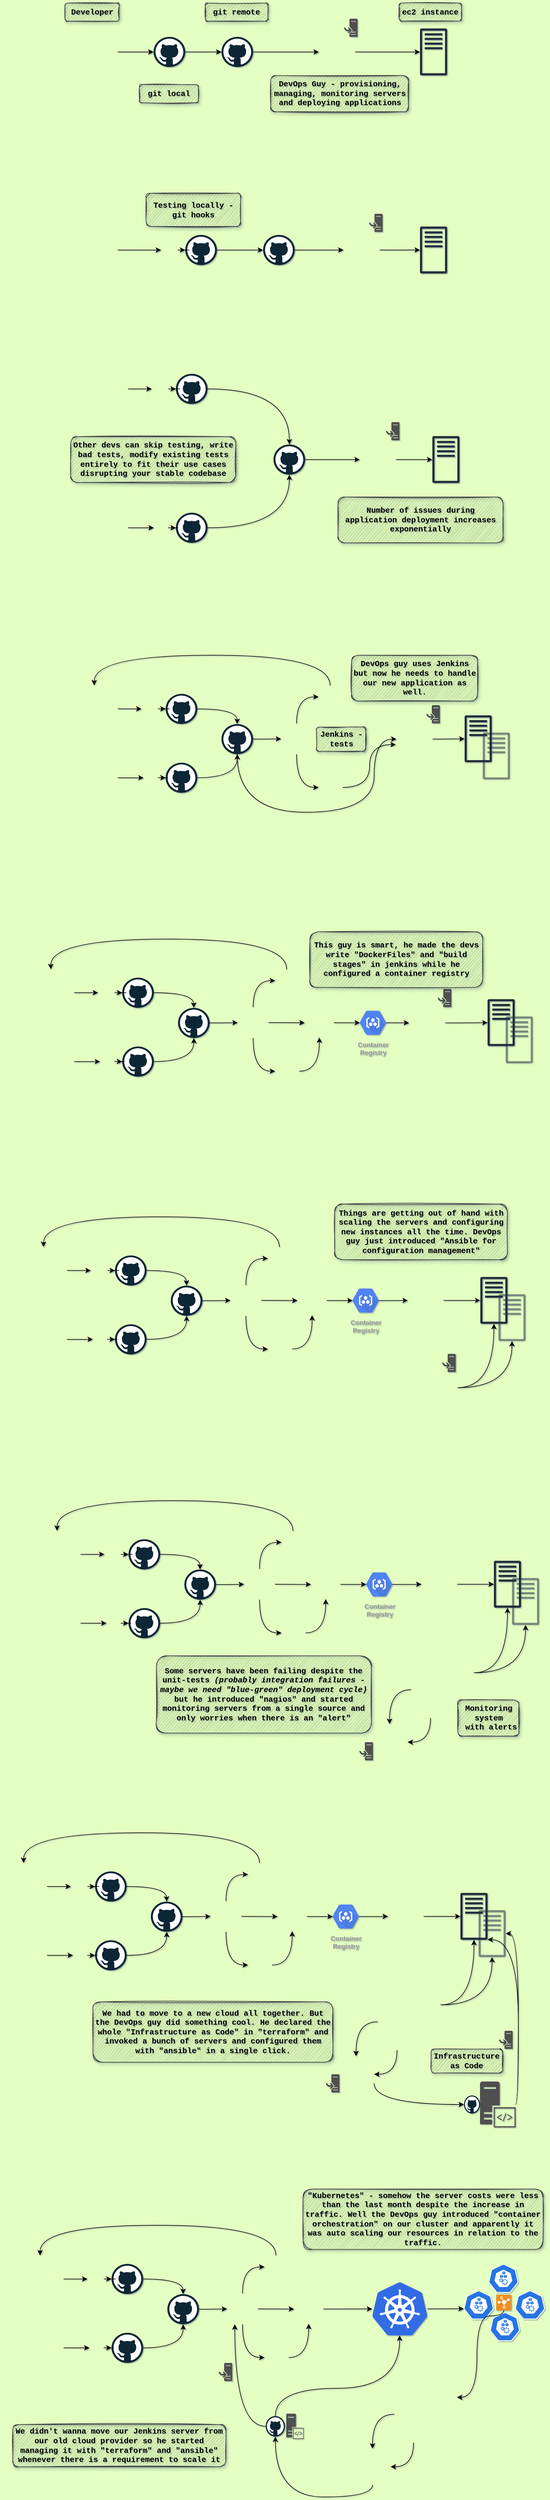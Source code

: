 <mxfile version="13.8.8" type="device"><diagram id="WU7_Seyu7h2eUkmNjuzA" name="Page-1"><mxGraphModel dx="1240" dy="769" grid="1" gridSize="10" guides="1" tooltips="1" connect="1" arrows="1" fold="1" page="1" pageScale="1" pageWidth="1100" pageHeight="850" background="#E4FFC2" math="0" shadow="1"><root><mxCell id="0"/><mxCell id="1" parent="0"/><mxCell id="y8Eq_L1GfKN9IH9MekiW-22" style="edgeStyle=orthogonalEdgeStyle;curved=1;rounded=0;orthogonalLoop=1;jettySize=auto;html=1;" edge="1" parent="1" source="y8Eq_L1GfKN9IH9MekiW-1" target="y8Eq_L1GfKN9IH9MekiW-21"><mxGeometry relative="1" as="geometry"/></mxCell><mxCell id="y8Eq_L1GfKN9IH9MekiW-1" value="" style="outlineConnect=0;html=1;align=center;labelPosition=center;verticalLabelPosition=bottom;verticalAlign=top;shape=mxgraph.weblogos.github;rounded=1;" vertex="1" parent="1"><mxGeometry x="364.5" y="166" width="52.5" height="50" as="geometry"/></mxCell><mxCell id="y8Eq_L1GfKN9IH9MekiW-13" style="edgeStyle=orthogonalEdgeStyle;curved=1;rounded=0;orthogonalLoop=1;jettySize=auto;html=1;" edge="1" parent="1" source="y8Eq_L1GfKN9IH9MekiW-12" target="y8Eq_L1GfKN9IH9MekiW-1"><mxGeometry relative="1" as="geometry"/></mxCell><mxCell id="y8Eq_L1GfKN9IH9MekiW-12" value="" style="shape=image;html=1;verticalAlign=top;verticalLabelPosition=bottom;labelBackgroundColor=#ffffff;imageAspect=0;aspect=fixed;image=https://cdn2.iconfinder.com/data/icons/whcompare-servers-web-hosting/50/website-builder-128.png;rounded=1;" vertex="1" parent="1"><mxGeometry x="227" y="152" width="78" height="78" as="geometry"/></mxCell><mxCell id="y8Eq_L1GfKN9IH9MekiW-87" style="edgeStyle=orthogonalEdgeStyle;curved=1;rounded=0;orthogonalLoop=1;jettySize=auto;html=1;entryX=0;entryY=0.5;entryDx=0;entryDy=0;" edge="1" parent="1" source="y8Eq_L1GfKN9IH9MekiW-21" target="y8Eq_L1GfKN9IH9MekiW-86"><mxGeometry relative="1" as="geometry"/></mxCell><mxCell id="y8Eq_L1GfKN9IH9MekiW-21" value="" style="outlineConnect=0;html=1;align=center;labelPosition=center;verticalLabelPosition=bottom;verticalAlign=top;shape=mxgraph.weblogos.github;rounded=1;" vertex="1" parent="1"><mxGeometry x="477" y="166" width="52.5" height="50" as="geometry"/></mxCell><mxCell id="y8Eq_L1GfKN9IH9MekiW-25" style="edgeStyle=orthogonalEdgeStyle;curved=1;rounded=0;orthogonalLoop=1;jettySize=auto;html=1;" edge="1" parent="1" source="y8Eq_L1GfKN9IH9MekiW-26" target="y8Eq_L1GfKN9IH9MekiW-32"><mxGeometry relative="1" as="geometry"/></mxCell><mxCell id="y8Eq_L1GfKN9IH9MekiW-26" value="" style="outlineConnect=0;html=1;align=center;labelPosition=center;verticalLabelPosition=bottom;verticalAlign=top;shape=mxgraph.weblogos.github;rounded=1;" vertex="1" parent="1"><mxGeometry x="417" y="494" width="52.5" height="50" as="geometry"/></mxCell><mxCell id="y8Eq_L1GfKN9IH9MekiW-35" style="edgeStyle=orthogonalEdgeStyle;curved=1;rounded=0;orthogonalLoop=1;jettySize=auto;html=1;" edge="1" parent="1" source="y8Eq_L1GfKN9IH9MekiW-30" target="y8Eq_L1GfKN9IH9MekiW-33"><mxGeometry relative="1" as="geometry"/></mxCell><mxCell id="y8Eq_L1GfKN9IH9MekiW-30" value="" style="shape=image;html=1;verticalAlign=top;verticalLabelPosition=bottom;labelBackgroundColor=#ffffff;imageAspect=0;aspect=fixed;image=https://cdn2.iconfinder.com/data/icons/whcompare-servers-web-hosting/50/website-builder-128.png;rounded=1;" vertex="1" parent="1"><mxGeometry x="227" y="480" width="78" height="78" as="geometry"/></mxCell><mxCell id="y8Eq_L1GfKN9IH9MekiW-97" style="edgeStyle=orthogonalEdgeStyle;curved=1;rounded=0;orthogonalLoop=1;jettySize=auto;html=1;entryX=0;entryY=0.5;entryDx=0;entryDy=0;" edge="1" parent="1" source="y8Eq_L1GfKN9IH9MekiW-32" target="y8Eq_L1GfKN9IH9MekiW-96"><mxGeometry relative="1" as="geometry"/></mxCell><mxCell id="y8Eq_L1GfKN9IH9MekiW-32" value="" style="outlineConnect=0;html=1;align=center;labelPosition=center;verticalLabelPosition=bottom;verticalAlign=top;shape=mxgraph.weblogos.github;rounded=1;" vertex="1" parent="1"><mxGeometry x="546" y="494" width="52.5" height="50" as="geometry"/></mxCell><mxCell id="y8Eq_L1GfKN9IH9MekiW-36" style="edgeStyle=orthogonalEdgeStyle;curved=1;rounded=0;orthogonalLoop=1;jettySize=auto;html=1;" edge="1" parent="1" source="y8Eq_L1GfKN9IH9MekiW-33" target="y8Eq_L1GfKN9IH9MekiW-26"><mxGeometry relative="1" as="geometry"/></mxCell><mxCell id="y8Eq_L1GfKN9IH9MekiW-33" value="" style="shape=image;html=1;verticalAlign=top;verticalLabelPosition=bottom;labelBackgroundColor=#ffffff;imageAspect=0;aspect=fixed;image=https://cdn4.iconfinder.com/data/icons/modern-education-and-knowledge-power-1/512/490_tube_test_lab_medical-128.png;rounded=1;" vertex="1" parent="1"><mxGeometry x="377" y="501" width="36" height="36" as="geometry"/></mxCell><mxCell id="y8Eq_L1GfKN9IH9MekiW-37" value="" style="outlineConnect=0;fontColor=#232F3E;gradientColor=none;fillColor=#232F3E;strokeColor=none;dashed=0;verticalLabelPosition=bottom;verticalAlign=top;align=center;html=1;fontSize=12;fontStyle=0;aspect=fixed;pointerEvents=1;shape=mxgraph.aws4.traditional_server;rounded=1;" vertex="1" parent="1"><mxGeometry x="806" y="152" width="45" height="78" as="geometry"/></mxCell><mxCell id="5fWBPCaWlxB5UdbX6b-b-17" style="edgeStyle=orthogonalEdgeStyle;curved=1;rounded=0;orthogonalLoop=1;jettySize=auto;html=1;startArrow=none;startFill=0;endArrow=classic;endFill=1;fontFamily=Courier New;fontSize=13;fontColor=#000000;" edge="1" parent="1" source="y8Eq_L1GfKN9IH9MekiW-43" target="y8Eq_L1GfKN9IH9MekiW-48"><mxGeometry relative="1" as="geometry"/></mxCell><mxCell id="y8Eq_L1GfKN9IH9MekiW-43" value="" style="outlineConnect=0;html=1;align=center;labelPosition=center;verticalLabelPosition=bottom;verticalAlign=top;shape=mxgraph.weblogos.github;rounded=1;" vertex="1" parent="1"><mxGeometry x="401.5" y="724" width="52.5" height="50" as="geometry"/></mxCell><mxCell id="y8Eq_L1GfKN9IH9MekiW-44" style="edgeStyle=orthogonalEdgeStyle;curved=1;rounded=0;orthogonalLoop=1;jettySize=auto;html=1;" edge="1" parent="1" source="y8Eq_L1GfKN9IH9MekiW-46" target="y8Eq_L1GfKN9IH9MekiW-50"><mxGeometry relative="1" as="geometry"/></mxCell><mxCell id="y8Eq_L1GfKN9IH9MekiW-46" value="" style="shape=image;html=1;verticalAlign=top;verticalLabelPosition=bottom;labelBackgroundColor=#ffffff;imageAspect=0;aspect=fixed;image=https://cdn2.iconfinder.com/data/icons/whcompare-servers-web-hosting/50/website-builder-128.png;rounded=1;" vertex="1" parent="1"><mxGeometry x="244" y="710" width="78" height="78" as="geometry"/></mxCell><mxCell id="y8Eq_L1GfKN9IH9MekiW-100" style="edgeStyle=orthogonalEdgeStyle;curved=1;rounded=0;orthogonalLoop=1;jettySize=auto;html=1;" edge="1" parent="1" source="y8Eq_L1GfKN9IH9MekiW-48" target="y8Eq_L1GfKN9IH9MekiW-98"><mxGeometry relative="1" as="geometry"/></mxCell><mxCell id="y8Eq_L1GfKN9IH9MekiW-48" value="" style="outlineConnect=0;html=1;align=center;labelPosition=center;verticalLabelPosition=bottom;verticalAlign=top;shape=mxgraph.weblogos.github;rounded=1;" vertex="1" parent="1"><mxGeometry x="563.25" y="841" width="52.5" height="50" as="geometry"/></mxCell><mxCell id="y8Eq_L1GfKN9IH9MekiW-49" style="edgeStyle=orthogonalEdgeStyle;curved=1;rounded=0;orthogonalLoop=1;jettySize=auto;html=1;" edge="1" parent="1" source="y8Eq_L1GfKN9IH9MekiW-50" target="y8Eq_L1GfKN9IH9MekiW-43"><mxGeometry relative="1" as="geometry"/></mxCell><mxCell id="y8Eq_L1GfKN9IH9MekiW-50" value="" style="shape=image;html=1;verticalAlign=top;verticalLabelPosition=bottom;labelBackgroundColor=#ffffff;imageAspect=0;aspect=fixed;image=https://cdn4.iconfinder.com/data/icons/modern-education-and-knowledge-power-1/512/490_tube_test_lab_medical-128.png;rounded=1;" vertex="1" parent="1"><mxGeometry x="361.5" y="731" width="36" height="36" as="geometry"/></mxCell><mxCell id="y8Eq_L1GfKN9IH9MekiW-51" value="" style="outlineConnect=0;fontColor=#232F3E;gradientColor=none;fillColor=#232F3E;strokeColor=none;dashed=0;verticalLabelPosition=bottom;verticalAlign=top;align=center;html=1;fontSize=12;fontStyle=0;aspect=fixed;pointerEvents=1;shape=mxgraph.aws4.traditional_server;rounded=1;" vertex="1" parent="1"><mxGeometry x="826.5" y="827" width="45" height="78" as="geometry"/></mxCell><mxCell id="y8Eq_L1GfKN9IH9MekiW-58" style="edgeStyle=orthogonalEdgeStyle;curved=1;rounded=0;orthogonalLoop=1;jettySize=auto;html=1;" edge="1" parent="1" source="y8Eq_L1GfKN9IH9MekiW-53" target="y8Eq_L1GfKN9IH9MekiW-48"><mxGeometry relative="1" as="geometry"/></mxCell><mxCell id="y8Eq_L1GfKN9IH9MekiW-53" value="" style="outlineConnect=0;html=1;align=center;labelPosition=center;verticalLabelPosition=bottom;verticalAlign=top;shape=mxgraph.weblogos.github;rounded=1;" vertex="1" parent="1"><mxGeometry x="401.5" y="954" width="52.5" height="50" as="geometry"/></mxCell><mxCell id="y8Eq_L1GfKN9IH9MekiW-61" style="edgeStyle=orthogonalEdgeStyle;curved=1;rounded=0;orthogonalLoop=1;jettySize=auto;html=1;entryX=0;entryY=0.5;entryDx=0;entryDy=0;" edge="1" parent="1" source="y8Eq_L1GfKN9IH9MekiW-55" target="y8Eq_L1GfKN9IH9MekiW-59"><mxGeometry relative="1" as="geometry"/></mxCell><mxCell id="y8Eq_L1GfKN9IH9MekiW-55" value="" style="shape=image;html=1;verticalAlign=top;verticalLabelPosition=bottom;labelBackgroundColor=#ffffff;imageAspect=0;aspect=fixed;image=https://cdn2.iconfinder.com/data/icons/whcompare-servers-web-hosting/50/website-builder-128.png;rounded=1;" vertex="1" parent="1"><mxGeometry x="244" y="940" width="78" height="78" as="geometry"/></mxCell><mxCell id="y8Eq_L1GfKN9IH9MekiW-63" style="edgeStyle=orthogonalEdgeStyle;curved=1;rounded=0;orthogonalLoop=1;jettySize=auto;html=1;" edge="1" parent="1" source="y8Eq_L1GfKN9IH9MekiW-59" target="y8Eq_L1GfKN9IH9MekiW-53"><mxGeometry relative="1" as="geometry"/></mxCell><mxCell id="y8Eq_L1GfKN9IH9MekiW-59" value="" style="shape=image;html=1;verticalAlign=top;verticalLabelPosition=bottom;labelBackgroundColor=#ffffff;imageAspect=0;aspect=fixed;image=https://cdn2.iconfinder.com/data/icons/miscellaneous-31/60/chemistry-tubes-128.png;rounded=1;" vertex="1" parent="1"><mxGeometry x="365" y="964.5" width="29" height="29" as="geometry"/></mxCell><mxCell id="y8Eq_L1GfKN9IH9MekiW-68" style="edgeStyle=orthogonalEdgeStyle;curved=1;rounded=0;orthogonalLoop=1;jettySize=auto;html=1;" edge="1" parent="1" source="y8Eq_L1GfKN9IH9MekiW-69" target="y8Eq_L1GfKN9IH9MekiW-74"><mxGeometry relative="1" as="geometry"><mxPoint x="487" y="1269.94" as="targetPoint"/><Array as="points"><mxPoint x="503" y="1278.94"/></Array></mxGeometry></mxCell><mxCell id="y8Eq_L1GfKN9IH9MekiW-69" value="" style="outlineConnect=0;html=1;align=center;labelPosition=center;verticalLabelPosition=bottom;verticalAlign=top;shape=mxgraph.weblogos.github;rounded=1;" vertex="1" parent="1"><mxGeometry x="384.5" y="1253.94" width="52.5" height="50" as="geometry"/></mxCell><mxCell id="y8Eq_L1GfKN9IH9MekiW-70" style="edgeStyle=orthogonalEdgeStyle;curved=1;rounded=0;orthogonalLoop=1;jettySize=auto;html=1;" edge="1" parent="1" source="y8Eq_L1GfKN9IH9MekiW-72" target="y8Eq_L1GfKN9IH9MekiW-76"><mxGeometry relative="1" as="geometry"/></mxCell><mxCell id="y8Eq_L1GfKN9IH9MekiW-72" value="" style="shape=image;html=1;verticalAlign=top;verticalLabelPosition=bottom;labelBackgroundColor=#ffffff;imageAspect=0;aspect=fixed;image=https://cdn2.iconfinder.com/data/icons/whcompare-servers-web-hosting/50/website-builder-128.png;rounded=1;" vertex="1" parent="1"><mxGeometry x="227" y="1239.94" width="78" height="78" as="geometry"/></mxCell><mxCell id="y8Eq_L1GfKN9IH9MekiW-106" style="edgeStyle=orthogonalEdgeStyle;curved=1;rounded=0;orthogonalLoop=1;jettySize=auto;html=1;entryX=0;entryY=0.5;entryDx=0;entryDy=0;" edge="1" parent="1" source="y8Eq_L1GfKN9IH9MekiW-74" target="y8Eq_L1GfKN9IH9MekiW-84"><mxGeometry relative="1" as="geometry"/></mxCell><mxCell id="y8Eq_L1GfKN9IH9MekiW-74" value="" style="outlineConnect=0;html=1;align=center;labelPosition=center;verticalLabelPosition=bottom;verticalAlign=top;shape=mxgraph.weblogos.github;rounded=1;" vertex="1" parent="1"><mxGeometry x="477" y="1303.94" width="52.5" height="50" as="geometry"/></mxCell><mxCell id="y8Eq_L1GfKN9IH9MekiW-75" style="edgeStyle=orthogonalEdgeStyle;curved=1;rounded=0;orthogonalLoop=1;jettySize=auto;html=1;" edge="1" parent="1" source="y8Eq_L1GfKN9IH9MekiW-76" target="y8Eq_L1GfKN9IH9MekiW-69"><mxGeometry relative="1" as="geometry"/></mxCell><mxCell id="y8Eq_L1GfKN9IH9MekiW-76" value="" style="shape=image;html=1;verticalAlign=top;verticalLabelPosition=bottom;labelBackgroundColor=#ffffff;imageAspect=0;aspect=fixed;image=https://cdn4.iconfinder.com/data/icons/modern-education-and-knowledge-power-1/512/490_tube_test_lab_medical-128.png;rounded=1;" vertex="1" parent="1"><mxGeometry x="344.5" y="1260.94" width="36" height="36" as="geometry"/></mxCell><mxCell id="y8Eq_L1GfKN9IH9MekiW-77" value="" style="outlineConnect=0;fontColor=#232F3E;gradientColor=none;fillColor=#232F3E;strokeColor=none;dashed=0;verticalLabelPosition=bottom;verticalAlign=top;align=center;html=1;fontSize=12;fontStyle=0;aspect=fixed;pointerEvents=1;shape=mxgraph.aws4.traditional_server;rounded=1;" vertex="1" parent="1"><mxGeometry x="880" y="1289.44" width="45" height="78" as="geometry"/></mxCell><mxCell id="y8Eq_L1GfKN9IH9MekiW-78" style="edgeStyle=orthogonalEdgeStyle;curved=1;rounded=0;orthogonalLoop=1;jettySize=auto;html=1;" edge="1" parent="1" source="y8Eq_L1GfKN9IH9MekiW-79" target="y8Eq_L1GfKN9IH9MekiW-74"><mxGeometry relative="1" as="geometry"/></mxCell><mxCell id="y8Eq_L1GfKN9IH9MekiW-79" value="" style="outlineConnect=0;html=1;align=center;labelPosition=center;verticalLabelPosition=bottom;verticalAlign=top;shape=mxgraph.weblogos.github;rounded=1;" vertex="1" parent="1"><mxGeometry x="384.5" y="1367.94" width="52.5" height="50" as="geometry"/></mxCell><mxCell id="y8Eq_L1GfKN9IH9MekiW-80" style="edgeStyle=orthogonalEdgeStyle;curved=1;rounded=0;orthogonalLoop=1;jettySize=auto;html=1;entryX=0;entryY=0.5;entryDx=0;entryDy=0;" edge="1" parent="1" source="y8Eq_L1GfKN9IH9MekiW-81" target="y8Eq_L1GfKN9IH9MekiW-83"><mxGeometry relative="1" as="geometry"/></mxCell><mxCell id="y8Eq_L1GfKN9IH9MekiW-81" value="" style="shape=image;html=1;verticalAlign=top;verticalLabelPosition=bottom;labelBackgroundColor=#ffffff;imageAspect=0;aspect=fixed;image=https://cdn2.iconfinder.com/data/icons/whcompare-servers-web-hosting/50/website-builder-128.png;rounded=1;" vertex="1" parent="1"><mxGeometry x="227" y="1353.94" width="78" height="78" as="geometry"/></mxCell><mxCell id="y8Eq_L1GfKN9IH9MekiW-82" style="edgeStyle=orthogonalEdgeStyle;curved=1;rounded=0;orthogonalLoop=1;jettySize=auto;html=1;" edge="1" parent="1" source="y8Eq_L1GfKN9IH9MekiW-83" target="y8Eq_L1GfKN9IH9MekiW-79"><mxGeometry relative="1" as="geometry"/></mxCell><mxCell id="y8Eq_L1GfKN9IH9MekiW-83" value="" style="shape=image;html=1;verticalAlign=top;verticalLabelPosition=bottom;labelBackgroundColor=#ffffff;imageAspect=0;aspect=fixed;image=https://cdn2.iconfinder.com/data/icons/miscellaneous-31/60/chemistry-tubes-128.png;rounded=1;" vertex="1" parent="1"><mxGeometry x="348" y="1378.44" width="29" height="29" as="geometry"/></mxCell><mxCell id="y8Eq_L1GfKN9IH9MekiW-108" style="edgeStyle=orthogonalEdgeStyle;curved=1;rounded=0;orthogonalLoop=1;jettySize=auto;html=1;entryX=0;entryY=0.5;entryDx=0;entryDy=0;" edge="1" parent="1" source="y8Eq_L1GfKN9IH9MekiW-84" target="y8Eq_L1GfKN9IH9MekiW-104"><mxGeometry relative="1" as="geometry"><Array as="points"><mxPoint x="602" y="1258.94"/></Array></mxGeometry></mxCell><mxCell id="y8Eq_L1GfKN9IH9MekiW-110" style="edgeStyle=orthogonalEdgeStyle;curved=1;rounded=0;orthogonalLoop=1;jettySize=auto;html=1;exitX=0.5;exitY=1;exitDx=0;exitDy=0;entryX=0;entryY=0.5;entryDx=0;entryDy=0;" edge="1" parent="1" source="y8Eq_L1GfKN9IH9MekiW-84" target="y8Eq_L1GfKN9IH9MekiW-105"><mxGeometry relative="1" as="geometry"/></mxCell><mxCell id="y8Eq_L1GfKN9IH9MekiW-84" value="" style="shape=image;html=1;verticalAlign=top;verticalLabelPosition=bottom;labelBackgroundColor=#ffffff;imageAspect=0;aspect=fixed;image=https://cdn4.iconfinder.com/data/icons/logos-brands-5/24/jenkins-128.png;rounded=1;" vertex="1" parent="1"><mxGeometry x="576" y="1302.94" width="51" height="51" as="geometry"/></mxCell><mxCell id="y8Eq_L1GfKN9IH9MekiW-88" style="edgeStyle=orthogonalEdgeStyle;curved=1;rounded=0;orthogonalLoop=1;jettySize=auto;html=1;" edge="1" parent="1" source="y8Eq_L1GfKN9IH9MekiW-86" target="y8Eq_L1GfKN9IH9MekiW-37"><mxGeometry relative="1" as="geometry"/></mxCell><mxCell id="y8Eq_L1GfKN9IH9MekiW-86" value="" style="shape=image;html=1;verticalAlign=top;verticalLabelPosition=bottom;labelBackgroundColor=#ffffff;imageAspect=0;aspect=fixed;image=https://cdn3.iconfinder.com/data/icons/49handdrawing/128x128/user-admin.png;rounded=1;" vertex="1" parent="1"><mxGeometry x="638.5" y="161" width="60" height="60" as="geometry"/></mxCell><mxCell id="y8Eq_L1GfKN9IH9MekiW-94" value="" style="outlineConnect=0;fontColor=#232F3E;gradientColor=none;fillColor=#232F3E;strokeColor=none;dashed=0;verticalLabelPosition=bottom;verticalAlign=top;align=center;html=1;fontSize=12;fontStyle=0;aspect=fixed;pointerEvents=1;shape=mxgraph.aws4.traditional_server;rounded=1;" vertex="1" parent="1"><mxGeometry x="806" y="480" width="45" height="78" as="geometry"/></mxCell><mxCell id="y8Eq_L1GfKN9IH9MekiW-95" style="edgeStyle=orthogonalEdgeStyle;curved=1;rounded=0;orthogonalLoop=1;jettySize=auto;html=1;" edge="1" parent="1" source="y8Eq_L1GfKN9IH9MekiW-96" target="y8Eq_L1GfKN9IH9MekiW-94"><mxGeometry relative="1" as="geometry"/></mxCell><mxCell id="y8Eq_L1GfKN9IH9MekiW-96" value="" style="shape=image;html=1;verticalAlign=top;verticalLabelPosition=bottom;labelBackgroundColor=#ffffff;imageAspect=0;aspect=fixed;image=https://cdn3.iconfinder.com/data/icons/49handdrawing/128x128/user-admin.png;rounded=1;" vertex="1" parent="1"><mxGeometry x="679.25" y="489" width="60" height="60" as="geometry"/></mxCell><mxCell id="y8Eq_L1GfKN9IH9MekiW-99" style="edgeStyle=orthogonalEdgeStyle;curved=1;rounded=0;orthogonalLoop=1;jettySize=auto;html=1;" edge="1" parent="1" source="y8Eq_L1GfKN9IH9MekiW-98" target="y8Eq_L1GfKN9IH9MekiW-51"><mxGeometry relative="1" as="geometry"/></mxCell><mxCell id="y8Eq_L1GfKN9IH9MekiW-98" value="" style="shape=image;html=1;verticalAlign=top;verticalLabelPosition=bottom;labelBackgroundColor=#ffffff;imageAspect=0;aspect=fixed;image=https://cdn3.iconfinder.com/data/icons/49handdrawing/128x128/user-admin.png;rounded=1;" vertex="1" parent="1"><mxGeometry x="706.25" y="836" width="60" height="60" as="geometry"/></mxCell><mxCell id="y8Eq_L1GfKN9IH9MekiW-114" style="edgeStyle=orthogonalEdgeStyle;curved=1;rounded=0;orthogonalLoop=1;jettySize=auto;html=1;entryX=0.5;entryY=0;entryDx=0;entryDy=0;" edge="1" parent="1" source="y8Eq_L1GfKN9IH9MekiW-104" target="y8Eq_L1GfKN9IH9MekiW-72"><mxGeometry relative="1" as="geometry"><Array as="points"><mxPoint x="657" y="1189.94"/><mxPoint x="266" y="1189.94"/></Array></mxGeometry></mxCell><mxCell id="y8Eq_L1GfKN9IH9MekiW-104" value="" style="shape=image;html=1;verticalAlign=top;verticalLabelPosition=bottom;labelBackgroundColor=#ffffff;imageAspect=0;aspect=fixed;image=https://cdn0.iconfinder.com/data/icons/basic-web-ui-elements/295/close-128.png;rounded=1;" vertex="1" parent="1"><mxGeometry x="638" y="1239.94" width="38" height="38" as="geometry"/></mxCell><mxCell id="y8Eq_L1GfKN9IH9MekiW-123" style="edgeStyle=orthogonalEdgeStyle;curved=1;rounded=0;orthogonalLoop=1;jettySize=auto;html=1;exitX=1;exitY=0.5;exitDx=0;exitDy=0;entryX=-0.017;entryY=0.65;entryDx=0;entryDy=0;entryPerimeter=0;" edge="1" parent="1" source="y8Eq_L1GfKN9IH9MekiW-105" target="y8Eq_L1GfKN9IH9MekiW-111"><mxGeometry relative="1" as="geometry"/></mxCell><mxCell id="y8Eq_L1GfKN9IH9MekiW-105" value="" style="shape=image;html=1;verticalAlign=top;verticalLabelPosition=bottom;labelBackgroundColor=#ffffff;imageAspect=0;aspect=fixed;image=https://cdn2.iconfinder.com/data/icons/basic-ui-elements-16/117/correct-128.png;rounded=1;" vertex="1" parent="1"><mxGeometry x="638" y="1388.94" width="40" height="40" as="geometry"/></mxCell><mxCell id="y8Eq_L1GfKN9IH9MekiW-112" style="edgeStyle=orthogonalEdgeStyle;curved=1;rounded=0;orthogonalLoop=1;jettySize=auto;html=1;startArrow=classic;startFill=1;endArrow=none;endFill=0;" edge="1" parent="1" source="y8Eq_L1GfKN9IH9MekiW-111" target="y8Eq_L1GfKN9IH9MekiW-74"><mxGeometry relative="1" as="geometry"><Array as="points"><mxPoint x="730" y="1329"/><mxPoint x="730" y="1450"/><mxPoint x="503" y="1450"/></Array></mxGeometry></mxCell><mxCell id="y8Eq_L1GfKN9IH9MekiW-113" style="edgeStyle=orthogonalEdgeStyle;curved=1;rounded=0;orthogonalLoop=1;jettySize=auto;html=1;" edge="1" parent="1" source="y8Eq_L1GfKN9IH9MekiW-111" target="y8Eq_L1GfKN9IH9MekiW-77"><mxGeometry relative="1" as="geometry"/></mxCell><mxCell id="y8Eq_L1GfKN9IH9MekiW-111" value="" style="shape=image;html=1;verticalAlign=top;verticalLabelPosition=bottom;labelBackgroundColor=#ffffff;imageAspect=0;aspect=fixed;image=https://cdn3.iconfinder.com/data/icons/49handdrawing/128x128/user-admin.png;rounded=1;" vertex="1" parent="1"><mxGeometry x="767" y="1298.94" width="60" height="60" as="geometry"/></mxCell><mxCell id="y8Eq_L1GfKN9IH9MekiW-119" value="" style="shape=image;html=1;verticalAlign=top;verticalLabelPosition=bottom;labelBackgroundColor=#ffffff;imageAspect=0;aspect=fixed;image=https://cdn2.iconfinder.com/data/icons/metro-ui-icon-set/128/Configure_alt_2.png;rounded=1;" vertex="1" parent="1"><mxGeometry x="755" y="1276.44" width="22.5" height="22.5" as="geometry"/></mxCell><mxCell id="y8Eq_L1GfKN9IH9MekiW-121" value="" style="pointerEvents=1;shadow=0;dashed=0;html=1;strokeColor=none;fillColor=#505050;labelPosition=center;verticalLabelPosition=bottom;verticalAlign=top;outlineConnect=0;align=center;shape=mxgraph.office.concepts.install;rounded=1;" vertex="1" parent="1"><mxGeometry x="816.5" y="1272.69" width="22.5" height="30" as="geometry"/></mxCell><mxCell id="y8Eq_L1GfKN9IH9MekiW-122" value="" style="outlineConnect=0;fontColor=#232F3E;gradientColor=none;fillColor=#232F3E;strokeColor=none;dashed=0;verticalLabelPosition=bottom;verticalAlign=top;align=center;html=1;fontSize=12;fontStyle=0;aspect=fixed;pointerEvents=1;shape=mxgraph.aws4.traditional_server;rounded=1;opacity=50;" vertex="1" parent="1"><mxGeometry x="910" y="1317.94" width="45" height="78" as="geometry"/></mxCell><mxCell id="y8Eq_L1GfKN9IH9MekiW-124" style="edgeStyle=orthogonalEdgeStyle;curved=1;rounded=0;orthogonalLoop=1;jettySize=auto;html=1;" edge="1" parent="1" source="y8Eq_L1GfKN9IH9MekiW-125" target="y8Eq_L1GfKN9IH9MekiW-129"><mxGeometry relative="1" as="geometry"><mxPoint x="415" y="1739.94" as="targetPoint"/><Array as="points"><mxPoint x="431" y="1748.94"/></Array></mxGeometry></mxCell><mxCell id="y8Eq_L1GfKN9IH9MekiW-125" value="" style="outlineConnect=0;html=1;align=center;labelPosition=center;verticalLabelPosition=bottom;verticalAlign=top;shape=mxgraph.weblogos.github;rounded=1;" vertex="1" parent="1"><mxGeometry x="312.5" y="1723.94" width="52.5" height="50" as="geometry"/></mxCell><mxCell id="y8Eq_L1GfKN9IH9MekiW-126" style="edgeStyle=orthogonalEdgeStyle;curved=1;rounded=0;orthogonalLoop=1;jettySize=auto;html=1;" edge="1" parent="1" source="y8Eq_L1GfKN9IH9MekiW-127" target="y8Eq_L1GfKN9IH9MekiW-131"><mxGeometry relative="1" as="geometry"/></mxCell><mxCell id="y8Eq_L1GfKN9IH9MekiW-127" value="" style="shape=image;html=1;verticalAlign=top;verticalLabelPosition=bottom;labelBackgroundColor=#ffffff;imageAspect=0;aspect=fixed;image=https://cdn2.iconfinder.com/data/icons/whcompare-servers-web-hosting/50/website-builder-128.png;rounded=1;" vertex="1" parent="1"><mxGeometry x="155" y="1709.94" width="78" height="78" as="geometry"/></mxCell><mxCell id="y8Eq_L1GfKN9IH9MekiW-128" style="edgeStyle=orthogonalEdgeStyle;curved=1;rounded=0;orthogonalLoop=1;jettySize=auto;html=1;entryX=0;entryY=0.5;entryDx=0;entryDy=0;" edge="1" parent="1" source="y8Eq_L1GfKN9IH9MekiW-129" target="y8Eq_L1GfKN9IH9MekiW-141"><mxGeometry relative="1" as="geometry"/></mxCell><mxCell id="y8Eq_L1GfKN9IH9MekiW-129" value="" style="outlineConnect=0;html=1;align=center;labelPosition=center;verticalLabelPosition=bottom;verticalAlign=top;shape=mxgraph.weblogos.github;rounded=1;" vertex="1" parent="1"><mxGeometry x="405" y="1773.94" width="52.5" height="50" as="geometry"/></mxCell><mxCell id="y8Eq_L1GfKN9IH9MekiW-130" style="edgeStyle=orthogonalEdgeStyle;curved=1;rounded=0;orthogonalLoop=1;jettySize=auto;html=1;" edge="1" parent="1" source="y8Eq_L1GfKN9IH9MekiW-131" target="y8Eq_L1GfKN9IH9MekiW-125"><mxGeometry relative="1" as="geometry"/></mxCell><mxCell id="y8Eq_L1GfKN9IH9MekiW-131" value="" style="shape=image;html=1;verticalAlign=top;verticalLabelPosition=bottom;labelBackgroundColor=#ffffff;imageAspect=0;aspect=fixed;image=https://cdn4.iconfinder.com/data/icons/modern-education-and-knowledge-power-1/512/490_tube_test_lab_medical-128.png;rounded=1;" vertex="1" parent="1"><mxGeometry x="272.5" y="1730.94" width="36" height="36" as="geometry"/></mxCell><mxCell id="y8Eq_L1GfKN9IH9MekiW-132" value="" style="outlineConnect=0;fontColor=#232F3E;gradientColor=none;fillColor=#232F3E;strokeColor=none;dashed=0;verticalLabelPosition=bottom;verticalAlign=top;align=center;html=1;fontSize=12;fontStyle=0;aspect=fixed;pointerEvents=1;shape=mxgraph.aws4.traditional_server;rounded=1;" vertex="1" parent="1"><mxGeometry x="918" y="1759.44" width="45" height="78" as="geometry"/></mxCell><mxCell id="y8Eq_L1GfKN9IH9MekiW-133" style="edgeStyle=orthogonalEdgeStyle;curved=1;rounded=0;orthogonalLoop=1;jettySize=auto;html=1;" edge="1" parent="1" source="y8Eq_L1GfKN9IH9MekiW-134" target="y8Eq_L1GfKN9IH9MekiW-129"><mxGeometry relative="1" as="geometry"/></mxCell><mxCell id="y8Eq_L1GfKN9IH9MekiW-134" value="" style="outlineConnect=0;html=1;align=center;labelPosition=center;verticalLabelPosition=bottom;verticalAlign=top;shape=mxgraph.weblogos.github;rounded=1;" vertex="1" parent="1"><mxGeometry x="312.5" y="1837.94" width="52.5" height="50" as="geometry"/></mxCell><mxCell id="y8Eq_L1GfKN9IH9MekiW-135" style="edgeStyle=orthogonalEdgeStyle;curved=1;rounded=0;orthogonalLoop=1;jettySize=auto;html=1;entryX=0;entryY=0.5;entryDx=0;entryDy=0;" edge="1" parent="1" source="y8Eq_L1GfKN9IH9MekiW-136" target="y8Eq_L1GfKN9IH9MekiW-138"><mxGeometry relative="1" as="geometry"/></mxCell><mxCell id="y8Eq_L1GfKN9IH9MekiW-136" value="" style="shape=image;html=1;verticalAlign=top;verticalLabelPosition=bottom;labelBackgroundColor=#ffffff;imageAspect=0;aspect=fixed;image=https://cdn2.iconfinder.com/data/icons/whcompare-servers-web-hosting/50/website-builder-128.png;rounded=1;" vertex="1" parent="1"><mxGeometry x="155" y="1823.94" width="78" height="78" as="geometry"/></mxCell><mxCell id="y8Eq_L1GfKN9IH9MekiW-137" style="edgeStyle=orthogonalEdgeStyle;curved=1;rounded=0;orthogonalLoop=1;jettySize=auto;html=1;" edge="1" parent="1" source="y8Eq_L1GfKN9IH9MekiW-138" target="y8Eq_L1GfKN9IH9MekiW-134"><mxGeometry relative="1" as="geometry"/></mxCell><mxCell id="y8Eq_L1GfKN9IH9MekiW-138" value="" style="shape=image;html=1;verticalAlign=top;verticalLabelPosition=bottom;labelBackgroundColor=#ffffff;imageAspect=0;aspect=fixed;image=https://cdn2.iconfinder.com/data/icons/miscellaneous-31/60/chemistry-tubes-128.png;rounded=1;" vertex="1" parent="1"><mxGeometry x="276" y="1848.44" width="29" height="29" as="geometry"/></mxCell><mxCell id="y8Eq_L1GfKN9IH9MekiW-139" style="edgeStyle=orthogonalEdgeStyle;curved=1;rounded=0;orthogonalLoop=1;jettySize=auto;html=1;entryX=0;entryY=0.5;entryDx=0;entryDy=0;" edge="1" parent="1" source="y8Eq_L1GfKN9IH9MekiW-141" target="y8Eq_L1GfKN9IH9MekiW-143"><mxGeometry relative="1" as="geometry"><Array as="points"><mxPoint x="530" y="1728.94"/></Array></mxGeometry></mxCell><mxCell id="y8Eq_L1GfKN9IH9MekiW-140" style="edgeStyle=orthogonalEdgeStyle;curved=1;rounded=0;orthogonalLoop=1;jettySize=auto;html=1;exitX=0.5;exitY=1;exitDx=0;exitDy=0;entryX=0;entryY=0.5;entryDx=0;entryDy=0;" edge="1" parent="1" source="y8Eq_L1GfKN9IH9MekiW-141" target="y8Eq_L1GfKN9IH9MekiW-145"><mxGeometry relative="1" as="geometry"/></mxCell><mxCell id="y8Eq_L1GfKN9IH9MekiW-157" style="edgeStyle=orthogonalEdgeStyle;curved=1;rounded=0;orthogonalLoop=1;jettySize=auto;html=1;startArrow=none;startFill=0;endArrow=classic;endFill=1;" edge="1" parent="1" source="y8Eq_L1GfKN9IH9MekiW-141" target="y8Eq_L1GfKN9IH9MekiW-152"><mxGeometry relative="1" as="geometry"/></mxCell><mxCell id="y8Eq_L1GfKN9IH9MekiW-141" value="" style="shape=image;html=1;verticalAlign=top;verticalLabelPosition=bottom;labelBackgroundColor=#ffffff;imageAspect=0;aspect=fixed;image=https://cdn4.iconfinder.com/data/icons/logos-brands-5/24/jenkins-128.png;rounded=1;" vertex="1" parent="1"><mxGeometry x="504" y="1772.94" width="51" height="51" as="geometry"/></mxCell><mxCell id="y8Eq_L1GfKN9IH9MekiW-142" style="edgeStyle=orthogonalEdgeStyle;curved=1;rounded=0;orthogonalLoop=1;jettySize=auto;html=1;entryX=0.5;entryY=0;entryDx=0;entryDy=0;" edge="1" parent="1" source="y8Eq_L1GfKN9IH9MekiW-143" target="y8Eq_L1GfKN9IH9MekiW-127"><mxGeometry relative="1" as="geometry"><Array as="points"><mxPoint x="585" y="1659.94"/><mxPoint x="194" y="1659.94"/></Array></mxGeometry></mxCell><mxCell id="y8Eq_L1GfKN9IH9MekiW-143" value="" style="shape=image;html=1;verticalAlign=top;verticalLabelPosition=bottom;labelBackgroundColor=#ffffff;imageAspect=0;aspect=fixed;image=https://cdn0.iconfinder.com/data/icons/basic-web-ui-elements/295/close-128.png;rounded=1;" vertex="1" parent="1"><mxGeometry x="566" y="1709.94" width="38" height="38" as="geometry"/></mxCell><mxCell id="y8Eq_L1GfKN9IH9MekiW-156" style="edgeStyle=orthogonalEdgeStyle;curved=1;rounded=0;orthogonalLoop=1;jettySize=auto;html=1;entryX=0.5;entryY=1;entryDx=0;entryDy=0;startArrow=none;startFill=0;endArrow=classic;endFill=1;" edge="1" parent="1" source="y8Eq_L1GfKN9IH9MekiW-145" target="y8Eq_L1GfKN9IH9MekiW-152"><mxGeometry relative="1" as="geometry"/></mxCell><mxCell id="y8Eq_L1GfKN9IH9MekiW-145" value="" style="shape=image;html=1;verticalAlign=top;verticalLabelPosition=bottom;labelBackgroundColor=#ffffff;imageAspect=0;aspect=fixed;image=https://cdn2.iconfinder.com/data/icons/basic-ui-elements-16/117/correct-128.png;rounded=1;" vertex="1" parent="1"><mxGeometry x="566" y="1858.94" width="40" height="40" as="geometry"/></mxCell><mxCell id="y8Eq_L1GfKN9IH9MekiW-147" style="edgeStyle=orthogonalEdgeStyle;curved=1;rounded=0;orthogonalLoop=1;jettySize=auto;html=1;" edge="1" parent="1" source="y8Eq_L1GfKN9IH9MekiW-148" target="y8Eq_L1GfKN9IH9MekiW-132"><mxGeometry relative="1" as="geometry"/></mxCell><mxCell id="y8Eq_L1GfKN9IH9MekiW-148" value="" style="shape=image;html=1;verticalAlign=top;verticalLabelPosition=bottom;labelBackgroundColor=#ffffff;imageAspect=0;aspect=fixed;image=https://cdn3.iconfinder.com/data/icons/49handdrawing/128x128/user-admin.png;rounded=1;" vertex="1" parent="1"><mxGeometry x="788" y="1768.94" width="60" height="60" as="geometry"/></mxCell><mxCell id="y8Eq_L1GfKN9IH9MekiW-149" value="" style="shape=image;html=1;verticalAlign=top;verticalLabelPosition=bottom;labelBackgroundColor=#ffffff;imageAspect=0;aspect=fixed;image=https://cdn2.iconfinder.com/data/icons/metro-ui-icon-set/128/Configure_alt_2.png;rounded=1;" vertex="1" parent="1"><mxGeometry x="779" y="1746.44" width="22.5" height="22.5" as="geometry"/></mxCell><mxCell id="y8Eq_L1GfKN9IH9MekiW-150" value="" style="pointerEvents=1;shadow=0;dashed=0;html=1;strokeColor=none;fillColor=#505050;labelPosition=center;verticalLabelPosition=bottom;verticalAlign=top;outlineConnect=0;align=center;shape=mxgraph.office.concepts.install;rounded=1;" vertex="1" parent="1"><mxGeometry x="835.5" y="1742.69" width="22.5" height="30" as="geometry"/></mxCell><mxCell id="y8Eq_L1GfKN9IH9MekiW-151" value="" style="outlineConnect=0;fontColor=#232F3E;gradientColor=none;fillColor=#232F3E;strokeColor=none;dashed=0;verticalLabelPosition=bottom;verticalAlign=top;align=center;html=1;fontSize=12;fontStyle=0;aspect=fixed;pointerEvents=1;shape=mxgraph.aws4.traditional_server;rounded=1;opacity=50;" vertex="1" parent="1"><mxGeometry x="948" y="1787.94" width="45" height="78" as="geometry"/></mxCell><mxCell id="y8Eq_L1GfKN9IH9MekiW-159" style="edgeStyle=orthogonalEdgeStyle;curved=1;rounded=0;orthogonalLoop=1;jettySize=auto;html=1;entryX=0.175;entryY=0.5;entryDx=0;entryDy=0;entryPerimeter=0;startArrow=none;startFill=0;endArrow=classic;endFill=1;" edge="1" parent="1" source="y8Eq_L1GfKN9IH9MekiW-152" target="y8Eq_L1GfKN9IH9MekiW-153"><mxGeometry relative="1" as="geometry"/></mxCell><mxCell id="y8Eq_L1GfKN9IH9MekiW-152" value="" style="shape=image;html=1;verticalAlign=top;verticalLabelPosition=bottom;labelBackgroundColor=#ffffff;imageAspect=0;aspect=fixed;image=https://cdn3.iconfinder.com/data/icons/logos-and-brands-adobe/512/97_Docker-128.png;rounded=1;" vertex="1" parent="1"><mxGeometry x="615" y="1774.44" width="48.5" height="48.5" as="geometry"/></mxCell><mxCell id="y8Eq_L1GfKN9IH9MekiW-160" style="edgeStyle=orthogonalEdgeStyle;curved=1;rounded=0;orthogonalLoop=1;jettySize=auto;html=1;exitX=0.825;exitY=0.5;exitDx=0;exitDy=0;exitPerimeter=0;startArrow=none;startFill=0;endArrow=classic;endFill=1;" edge="1" parent="1" source="y8Eq_L1GfKN9IH9MekiW-153" target="y8Eq_L1GfKN9IH9MekiW-148"><mxGeometry relative="1" as="geometry"/></mxCell><mxCell id="y8Eq_L1GfKN9IH9MekiW-153" value="Container&#xA;Registry" style="html=1;fillColor=#5184F3;strokeColor=none;verticalAlign=top;labelPosition=center;verticalLabelPosition=bottom;align=center;spacingTop=-6;fontSize=11;fontStyle=1;fontColor=#999999;shape=mxgraph.gcp2.hexIcon;prIcon=container_registry;rounded=1;" vertex="1" parent="1"><mxGeometry x="695" y="1769.44" width="66" height="58.5" as="geometry"/></mxCell><mxCell id="y8Eq_L1GfKN9IH9MekiW-161" style="edgeStyle=orthogonalEdgeStyle;curved=1;rounded=0;orthogonalLoop=1;jettySize=auto;html=1;" edge="1" parent="1" source="y8Eq_L1GfKN9IH9MekiW-162" target="y8Eq_L1GfKN9IH9MekiW-166"><mxGeometry relative="1" as="geometry"><mxPoint x="403" y="2199.94" as="targetPoint"/><Array as="points"><mxPoint x="419" y="2208.94"/></Array></mxGeometry></mxCell><mxCell id="y8Eq_L1GfKN9IH9MekiW-162" value="" style="outlineConnect=0;html=1;align=center;labelPosition=center;verticalLabelPosition=bottom;verticalAlign=top;shape=mxgraph.weblogos.github;rounded=1;" vertex="1" parent="1"><mxGeometry x="300.5" y="2183.94" width="52.5" height="50" as="geometry"/></mxCell><mxCell id="y8Eq_L1GfKN9IH9MekiW-163" style="edgeStyle=orthogonalEdgeStyle;curved=1;rounded=0;orthogonalLoop=1;jettySize=auto;html=1;" edge="1" parent="1" source="y8Eq_L1GfKN9IH9MekiW-164" target="y8Eq_L1GfKN9IH9MekiW-168"><mxGeometry relative="1" as="geometry"/></mxCell><mxCell id="y8Eq_L1GfKN9IH9MekiW-164" value="" style="shape=image;html=1;verticalAlign=top;verticalLabelPosition=bottom;labelBackgroundColor=#ffffff;imageAspect=0;aspect=fixed;image=https://cdn2.iconfinder.com/data/icons/whcompare-servers-web-hosting/50/website-builder-128.png;rounded=1;" vertex="1" parent="1"><mxGeometry x="143" y="2169.94" width="78" height="78" as="geometry"/></mxCell><mxCell id="y8Eq_L1GfKN9IH9MekiW-165" style="edgeStyle=orthogonalEdgeStyle;curved=1;rounded=0;orthogonalLoop=1;jettySize=auto;html=1;entryX=0;entryY=0.5;entryDx=0;entryDy=0;" edge="1" parent="1" source="y8Eq_L1GfKN9IH9MekiW-166" target="y8Eq_L1GfKN9IH9MekiW-179"><mxGeometry relative="1" as="geometry"/></mxCell><mxCell id="y8Eq_L1GfKN9IH9MekiW-166" value="" style="outlineConnect=0;html=1;align=center;labelPosition=center;verticalLabelPosition=bottom;verticalAlign=top;shape=mxgraph.weblogos.github;rounded=1;" vertex="1" parent="1"><mxGeometry x="393" y="2233.94" width="52.5" height="50" as="geometry"/></mxCell><mxCell id="y8Eq_L1GfKN9IH9MekiW-167" style="edgeStyle=orthogonalEdgeStyle;curved=1;rounded=0;orthogonalLoop=1;jettySize=auto;html=1;" edge="1" parent="1" source="y8Eq_L1GfKN9IH9MekiW-168" target="y8Eq_L1GfKN9IH9MekiW-162"><mxGeometry relative="1" as="geometry"/></mxCell><mxCell id="y8Eq_L1GfKN9IH9MekiW-168" value="" style="shape=image;html=1;verticalAlign=top;verticalLabelPosition=bottom;labelBackgroundColor=#ffffff;imageAspect=0;aspect=fixed;image=https://cdn4.iconfinder.com/data/icons/modern-education-and-knowledge-power-1/512/490_tube_test_lab_medical-128.png;rounded=1;" vertex="1" parent="1"><mxGeometry x="260.5" y="2190.94" width="36" height="36" as="geometry"/></mxCell><mxCell id="y8Eq_L1GfKN9IH9MekiW-169" value="" style="outlineConnect=0;fontColor=#232F3E;gradientColor=none;fillColor=#232F3E;strokeColor=none;dashed=0;verticalLabelPosition=bottom;verticalAlign=top;align=center;html=1;fontSize=12;fontStyle=0;aspect=fixed;pointerEvents=1;shape=mxgraph.aws4.traditional_server;rounded=1;" vertex="1" parent="1"><mxGeometry x="906" y="2219.44" width="45" height="78" as="geometry"/></mxCell><mxCell id="y8Eq_L1GfKN9IH9MekiW-170" style="edgeStyle=orthogonalEdgeStyle;curved=1;rounded=0;orthogonalLoop=1;jettySize=auto;html=1;" edge="1" parent="1" source="y8Eq_L1GfKN9IH9MekiW-171" target="y8Eq_L1GfKN9IH9MekiW-166"><mxGeometry relative="1" as="geometry"/></mxCell><mxCell id="y8Eq_L1GfKN9IH9MekiW-171" value="" style="outlineConnect=0;html=1;align=center;labelPosition=center;verticalLabelPosition=bottom;verticalAlign=top;shape=mxgraph.weblogos.github;rounded=1;" vertex="1" parent="1"><mxGeometry x="300.5" y="2297.94" width="52.5" height="50" as="geometry"/></mxCell><mxCell id="y8Eq_L1GfKN9IH9MekiW-172" style="edgeStyle=orthogonalEdgeStyle;curved=1;rounded=0;orthogonalLoop=1;jettySize=auto;html=1;entryX=0;entryY=0.5;entryDx=0;entryDy=0;" edge="1" parent="1" source="y8Eq_L1GfKN9IH9MekiW-173" target="y8Eq_L1GfKN9IH9MekiW-175"><mxGeometry relative="1" as="geometry"/></mxCell><mxCell id="y8Eq_L1GfKN9IH9MekiW-173" value="" style="shape=image;html=1;verticalAlign=top;verticalLabelPosition=bottom;labelBackgroundColor=#ffffff;imageAspect=0;aspect=fixed;image=https://cdn2.iconfinder.com/data/icons/whcompare-servers-web-hosting/50/website-builder-128.png;rounded=1;" vertex="1" parent="1"><mxGeometry x="143" y="2283.94" width="78" height="78" as="geometry"/></mxCell><mxCell id="y8Eq_L1GfKN9IH9MekiW-174" style="edgeStyle=orthogonalEdgeStyle;curved=1;rounded=0;orthogonalLoop=1;jettySize=auto;html=1;" edge="1" parent="1" source="y8Eq_L1GfKN9IH9MekiW-175" target="y8Eq_L1GfKN9IH9MekiW-171"><mxGeometry relative="1" as="geometry"/></mxCell><mxCell id="y8Eq_L1GfKN9IH9MekiW-175" value="" style="shape=image;html=1;verticalAlign=top;verticalLabelPosition=bottom;labelBackgroundColor=#ffffff;imageAspect=0;aspect=fixed;image=https://cdn2.iconfinder.com/data/icons/miscellaneous-31/60/chemistry-tubes-128.png;rounded=1;" vertex="1" parent="1"><mxGeometry x="264" y="2308.44" width="29" height="29" as="geometry"/></mxCell><mxCell id="y8Eq_L1GfKN9IH9MekiW-176" style="edgeStyle=orthogonalEdgeStyle;curved=1;rounded=0;orthogonalLoop=1;jettySize=auto;html=1;entryX=0;entryY=0.5;entryDx=0;entryDy=0;" edge="1" parent="1" source="y8Eq_L1GfKN9IH9MekiW-179" target="y8Eq_L1GfKN9IH9MekiW-181"><mxGeometry relative="1" as="geometry"><Array as="points"><mxPoint x="518" y="2188.94"/></Array></mxGeometry></mxCell><mxCell id="y8Eq_L1GfKN9IH9MekiW-177" style="edgeStyle=orthogonalEdgeStyle;curved=1;rounded=0;orthogonalLoop=1;jettySize=auto;html=1;exitX=0.5;exitY=1;exitDx=0;exitDy=0;entryX=0;entryY=0.5;entryDx=0;entryDy=0;" edge="1" parent="1" source="y8Eq_L1GfKN9IH9MekiW-179" target="y8Eq_L1GfKN9IH9MekiW-183"><mxGeometry relative="1" as="geometry"/></mxCell><mxCell id="y8Eq_L1GfKN9IH9MekiW-178" style="edgeStyle=orthogonalEdgeStyle;curved=1;rounded=0;orthogonalLoop=1;jettySize=auto;html=1;startArrow=none;startFill=0;endArrow=classic;endFill=1;" edge="1" parent="1" source="y8Eq_L1GfKN9IH9MekiW-179" target="y8Eq_L1GfKN9IH9MekiW-190"><mxGeometry relative="1" as="geometry"/></mxCell><mxCell id="y8Eq_L1GfKN9IH9MekiW-179" value="" style="shape=image;html=1;verticalAlign=top;verticalLabelPosition=bottom;labelBackgroundColor=#ffffff;imageAspect=0;aspect=fixed;image=https://cdn4.iconfinder.com/data/icons/logos-brands-5/24/jenkins-128.png;rounded=1;" vertex="1" parent="1"><mxGeometry x="492" y="2232.94" width="51" height="51" as="geometry"/></mxCell><mxCell id="y8Eq_L1GfKN9IH9MekiW-180" style="edgeStyle=orthogonalEdgeStyle;curved=1;rounded=0;orthogonalLoop=1;jettySize=auto;html=1;entryX=0.5;entryY=0;entryDx=0;entryDy=0;" edge="1" parent="1" source="y8Eq_L1GfKN9IH9MekiW-181" target="y8Eq_L1GfKN9IH9MekiW-164"><mxGeometry relative="1" as="geometry"><Array as="points"><mxPoint x="573" y="2119.94"/><mxPoint x="182" y="2119.94"/></Array></mxGeometry></mxCell><mxCell id="y8Eq_L1GfKN9IH9MekiW-181" value="" style="shape=image;html=1;verticalAlign=top;verticalLabelPosition=bottom;labelBackgroundColor=#ffffff;imageAspect=0;aspect=fixed;image=https://cdn0.iconfinder.com/data/icons/basic-web-ui-elements/295/close-128.png;rounded=1;" vertex="1" parent="1"><mxGeometry x="554" y="2169.94" width="38" height="38" as="geometry"/></mxCell><mxCell id="y8Eq_L1GfKN9IH9MekiW-182" style="edgeStyle=orthogonalEdgeStyle;curved=1;rounded=0;orthogonalLoop=1;jettySize=auto;html=1;entryX=0.5;entryY=1;entryDx=0;entryDy=0;startArrow=none;startFill=0;endArrow=classic;endFill=1;" edge="1" parent="1" source="y8Eq_L1GfKN9IH9MekiW-183" target="y8Eq_L1GfKN9IH9MekiW-190"><mxGeometry relative="1" as="geometry"/></mxCell><mxCell id="y8Eq_L1GfKN9IH9MekiW-183" value="" style="shape=image;html=1;verticalAlign=top;verticalLabelPosition=bottom;labelBackgroundColor=#ffffff;imageAspect=0;aspect=fixed;image=https://cdn2.iconfinder.com/data/icons/basic-ui-elements-16/117/correct-128.png;rounded=1;" vertex="1" parent="1"><mxGeometry x="554" y="2318.94" width="40" height="40" as="geometry"/></mxCell><mxCell id="y8Eq_L1GfKN9IH9MekiW-188" value="" style="outlineConnect=0;fontColor=#232F3E;gradientColor=none;fillColor=#232F3E;strokeColor=none;dashed=0;verticalLabelPosition=bottom;verticalAlign=top;align=center;html=1;fontSize=12;fontStyle=0;aspect=fixed;pointerEvents=1;shape=mxgraph.aws4.traditional_server;rounded=1;opacity=50;" vertex="1" parent="1"><mxGeometry x="936" y="2247.94" width="45" height="78" as="geometry"/></mxCell><mxCell id="y8Eq_L1GfKN9IH9MekiW-189" style="edgeStyle=orthogonalEdgeStyle;curved=1;rounded=0;orthogonalLoop=1;jettySize=auto;html=1;entryX=0.175;entryY=0.5;entryDx=0;entryDy=0;entryPerimeter=0;startArrow=none;startFill=0;endArrow=classic;endFill=1;" edge="1" parent="1" source="y8Eq_L1GfKN9IH9MekiW-190" target="y8Eq_L1GfKN9IH9MekiW-192"><mxGeometry relative="1" as="geometry"/></mxCell><mxCell id="y8Eq_L1GfKN9IH9MekiW-190" value="" style="shape=image;html=1;verticalAlign=top;verticalLabelPosition=bottom;labelBackgroundColor=#ffffff;imageAspect=0;aspect=fixed;image=https://cdn3.iconfinder.com/data/icons/logos-and-brands-adobe/512/97_Docker-128.png;rounded=1;" vertex="1" parent="1"><mxGeometry x="603" y="2234.44" width="48.5" height="48.5" as="geometry"/></mxCell><mxCell id="y8Eq_L1GfKN9IH9MekiW-195" style="edgeStyle=orthogonalEdgeStyle;curved=1;rounded=0;orthogonalLoop=1;jettySize=auto;html=1;exitX=0.825;exitY=0.5;exitDx=0;exitDy=0;exitPerimeter=0;entryX=0;entryY=0.5;entryDx=0;entryDy=0;startArrow=none;startFill=0;endArrow=classic;endFill=1;" edge="1" parent="1" source="y8Eq_L1GfKN9IH9MekiW-192" target="y8Eq_L1GfKN9IH9MekiW-194"><mxGeometry relative="1" as="geometry"/></mxCell><mxCell id="y8Eq_L1GfKN9IH9MekiW-192" value="Container&#xA;Registry" style="html=1;fillColor=#5184F3;strokeColor=none;verticalAlign=top;labelPosition=center;verticalLabelPosition=bottom;align=center;spacingTop=-6;fontSize=11;fontStyle=1;fontColor=#999999;shape=mxgraph.gcp2.hexIcon;prIcon=container_registry;rounded=1;" vertex="1" parent="1"><mxGeometry x="683" y="2229.44" width="66" height="58.5" as="geometry"/></mxCell><mxCell id="y8Eq_L1GfKN9IH9MekiW-196" style="edgeStyle=orthogonalEdgeStyle;curved=1;rounded=0;orthogonalLoop=1;jettySize=auto;html=1;exitX=1;exitY=0.5;exitDx=0;exitDy=0;startArrow=none;startFill=0;endArrow=classic;endFill=1;" edge="1" parent="1" source="y8Eq_L1GfKN9IH9MekiW-194" target="y8Eq_L1GfKN9IH9MekiW-169"><mxGeometry relative="1" as="geometry"/></mxCell><mxCell id="y8Eq_L1GfKN9IH9MekiW-194" value="" style="shape=image;html=1;verticalAlign=top;verticalLabelPosition=bottom;labelBackgroundColor=#ffffff;imageAspect=0;aspect=fixed;image=https://cdn4.iconfinder.com/data/icons/file-types-outline-1/64/repair_help_setting_configuration_restore_files-128.png;rounded=1;" vertex="1" parent="1"><mxGeometry x="786" y="2228.94" width="59" height="59" as="geometry"/></mxCell><mxCell id="y8Eq_L1GfKN9IH9MekiW-197" value="" style="shape=image;html=1;verticalAlign=top;verticalLabelPosition=bottom;labelBackgroundColor=#ffffff;imageAspect=0;aspect=fixed;image=https://cdn2.iconfinder.com/data/icons/metro-ui-icon-set/128/Configure_alt_2.png;rounded=1;" vertex="1" parent="1"><mxGeometry x="859" y="2229.44" width="22.5" height="22.5" as="geometry"/></mxCell><mxCell id="y8Eq_L1GfKN9IH9MekiW-198" value="" style="pointerEvents=1;shadow=0;dashed=0;html=1;strokeColor=none;fillColor=#505050;labelPosition=center;verticalLabelPosition=bottom;verticalAlign=top;outlineConnect=0;align=center;shape=mxgraph.office.concepts.install;rounded=1;" vertex="1" parent="1"><mxGeometry x="842.75" y="2346.94" width="22.5" height="30" as="geometry"/></mxCell><mxCell id="y8Eq_L1GfKN9IH9MekiW-202" value="" style="shape=image;html=1;verticalAlign=top;verticalLabelPosition=bottom;labelBackgroundColor=#ffffff;imageAspect=0;aspect=fixed;image=https://cdn0.iconfinder.com/data/icons/pinpoint-action/48/view-128.png;rounded=1;fillColor=#A30000;" vertex="1" parent="1"><mxGeometry x="649.5" y="137" width="29" height="29" as="geometry"/></mxCell><mxCell id="y8Eq_L1GfKN9IH9MekiW-207" value="" style="shape=image;html=1;verticalAlign=top;verticalLabelPosition=bottom;labelBackgroundColor=#ffffff;imageAspect=0;aspect=fixed;image=https://cdn0.iconfinder.com/data/icons/pinpoint-action/48/view-128.png;rounded=1;fillColor=#A30000;" vertex="1" parent="1"><mxGeometry x="784" y="1273.94" width="29" height="29" as="geometry"/></mxCell><mxCell id="y8Eq_L1GfKN9IH9MekiW-208" value="" style="shape=image;html=1;verticalAlign=top;verticalLabelPosition=bottom;labelBackgroundColor=#ffffff;imageAspect=0;aspect=fixed;image=https://cdn0.iconfinder.com/data/icons/pinpoint-action/48/view-128.png;rounded=1;fillColor=#A30000;" vertex="1" parent="1"><mxGeometry x="803.5" y="1743.94" width="29" height="29" as="geometry"/></mxCell><mxCell id="y8Eq_L1GfKN9IH9MekiW-211" style="edgeStyle=orthogonalEdgeStyle;curved=1;rounded=0;orthogonalLoop=1;jettySize=auto;html=1;exitX=1;exitY=0.5;exitDx=0;exitDy=0;startArrow=none;startFill=0;endArrow=classic;endFill=1;" edge="1" parent="1" source="y8Eq_L1GfKN9IH9MekiW-209" target="y8Eq_L1GfKN9IH9MekiW-169"><mxGeometry relative="1" as="geometry"/></mxCell><mxCell id="y8Eq_L1GfKN9IH9MekiW-212" style="edgeStyle=orthogonalEdgeStyle;curved=1;rounded=0;orthogonalLoop=1;jettySize=auto;html=1;exitX=1;exitY=0.5;exitDx=0;exitDy=0;startArrow=none;startFill=0;endArrow=classic;endFill=1;" edge="1" parent="1" source="y8Eq_L1GfKN9IH9MekiW-209" target="y8Eq_L1GfKN9IH9MekiW-188"><mxGeometry relative="1" as="geometry"/></mxCell><mxCell id="y8Eq_L1GfKN9IH9MekiW-209" value="" style="shape=image;html=1;verticalAlign=top;verticalLabelPosition=bottom;labelBackgroundColor=#ffffff;imageAspect=0;aspect=fixed;image=https://cdn3.iconfinder.com/data/icons/49handdrawing/128x128/user-admin.png;rounded=1;" vertex="1" parent="1"><mxGeometry x="808" y="2372.94" width="60" height="60" as="geometry"/></mxCell><mxCell id="y8Eq_L1GfKN9IH9MekiW-210" value="" style="shape=image;html=1;verticalAlign=top;verticalLabelPosition=bottom;labelBackgroundColor=#ffffff;imageAspect=0;aspect=fixed;image=https://cdn0.iconfinder.com/data/icons/pinpoint-action/48/view-128.png;rounded=1;fillColor=#A30000;" vertex="1" parent="1"><mxGeometry x="809.5" y="2347.94" width="29" height="29" as="geometry"/></mxCell><mxCell id="y8Eq_L1GfKN9IH9MekiW-213" style="edgeStyle=orthogonalEdgeStyle;curved=1;rounded=0;orthogonalLoop=1;jettySize=auto;html=1;" edge="1" parent="1" source="y8Eq_L1GfKN9IH9MekiW-214" target="y8Eq_L1GfKN9IH9MekiW-218"><mxGeometry relative="1" as="geometry"><mxPoint x="425.5" y="2670" as="targetPoint"/><Array as="points"><mxPoint x="441.5" y="2679"/></Array></mxGeometry></mxCell><mxCell id="y8Eq_L1GfKN9IH9MekiW-214" value="" style="outlineConnect=0;html=1;align=center;labelPosition=center;verticalLabelPosition=bottom;verticalAlign=top;shape=mxgraph.weblogos.github;rounded=1;" vertex="1" parent="1"><mxGeometry x="323" y="2654" width="52.5" height="50" as="geometry"/></mxCell><mxCell id="y8Eq_L1GfKN9IH9MekiW-215" style="edgeStyle=orthogonalEdgeStyle;curved=1;rounded=0;orthogonalLoop=1;jettySize=auto;html=1;" edge="1" parent="1" source="y8Eq_L1GfKN9IH9MekiW-216" target="y8Eq_L1GfKN9IH9MekiW-220"><mxGeometry relative="1" as="geometry"/></mxCell><mxCell id="y8Eq_L1GfKN9IH9MekiW-216" value="" style="shape=image;html=1;verticalAlign=top;verticalLabelPosition=bottom;labelBackgroundColor=#ffffff;imageAspect=0;aspect=fixed;image=https://cdn2.iconfinder.com/data/icons/whcompare-servers-web-hosting/50/website-builder-128.png;rounded=1;" vertex="1" parent="1"><mxGeometry x="165.5" y="2640" width="78" height="78" as="geometry"/></mxCell><mxCell id="y8Eq_L1GfKN9IH9MekiW-217" style="edgeStyle=orthogonalEdgeStyle;curved=1;rounded=0;orthogonalLoop=1;jettySize=auto;html=1;entryX=0;entryY=0.5;entryDx=0;entryDy=0;" edge="1" parent="1" source="y8Eq_L1GfKN9IH9MekiW-218" target="y8Eq_L1GfKN9IH9MekiW-231"><mxGeometry relative="1" as="geometry"/></mxCell><mxCell id="y8Eq_L1GfKN9IH9MekiW-218" value="" style="outlineConnect=0;html=1;align=center;labelPosition=center;verticalLabelPosition=bottom;verticalAlign=top;shape=mxgraph.weblogos.github;rounded=1;" vertex="1" parent="1"><mxGeometry x="415.5" y="2704" width="52.5" height="50" as="geometry"/></mxCell><mxCell id="y8Eq_L1GfKN9IH9MekiW-219" style="edgeStyle=orthogonalEdgeStyle;curved=1;rounded=0;orthogonalLoop=1;jettySize=auto;html=1;" edge="1" parent="1" source="y8Eq_L1GfKN9IH9MekiW-220" target="y8Eq_L1GfKN9IH9MekiW-214"><mxGeometry relative="1" as="geometry"/></mxCell><mxCell id="y8Eq_L1GfKN9IH9MekiW-220" value="" style="shape=image;html=1;verticalAlign=top;verticalLabelPosition=bottom;labelBackgroundColor=#ffffff;imageAspect=0;aspect=fixed;image=https://cdn4.iconfinder.com/data/icons/modern-education-and-knowledge-power-1/512/490_tube_test_lab_medical-128.png;rounded=1;" vertex="1" parent="1"><mxGeometry x="283" y="2661" width="36" height="36" as="geometry"/></mxCell><mxCell id="y8Eq_L1GfKN9IH9MekiW-221" value="" style="outlineConnect=0;fontColor=#232F3E;gradientColor=none;fillColor=#232F3E;strokeColor=none;dashed=0;verticalLabelPosition=bottom;verticalAlign=top;align=center;html=1;fontSize=12;fontStyle=0;aspect=fixed;pointerEvents=1;shape=mxgraph.aws4.traditional_server;rounded=1;" vertex="1" parent="1"><mxGeometry x="928.5" y="2689.5" width="45" height="78" as="geometry"/></mxCell><mxCell id="y8Eq_L1GfKN9IH9MekiW-222" style="edgeStyle=orthogonalEdgeStyle;curved=1;rounded=0;orthogonalLoop=1;jettySize=auto;html=1;" edge="1" parent="1" source="y8Eq_L1GfKN9IH9MekiW-223" target="y8Eq_L1GfKN9IH9MekiW-218"><mxGeometry relative="1" as="geometry"/></mxCell><mxCell id="y8Eq_L1GfKN9IH9MekiW-223" value="" style="outlineConnect=0;html=1;align=center;labelPosition=center;verticalLabelPosition=bottom;verticalAlign=top;shape=mxgraph.weblogos.github;rounded=1;" vertex="1" parent="1"><mxGeometry x="323" y="2768" width="52.5" height="50" as="geometry"/></mxCell><mxCell id="y8Eq_L1GfKN9IH9MekiW-224" style="edgeStyle=orthogonalEdgeStyle;curved=1;rounded=0;orthogonalLoop=1;jettySize=auto;html=1;entryX=0;entryY=0.5;entryDx=0;entryDy=0;" edge="1" parent="1" source="y8Eq_L1GfKN9IH9MekiW-225" target="y8Eq_L1GfKN9IH9MekiW-227"><mxGeometry relative="1" as="geometry"/></mxCell><mxCell id="y8Eq_L1GfKN9IH9MekiW-225" value="" style="shape=image;html=1;verticalAlign=top;verticalLabelPosition=bottom;labelBackgroundColor=#ffffff;imageAspect=0;aspect=fixed;image=https://cdn2.iconfinder.com/data/icons/whcompare-servers-web-hosting/50/website-builder-128.png;rounded=1;" vertex="1" parent="1"><mxGeometry x="165.5" y="2754" width="78" height="78" as="geometry"/></mxCell><mxCell id="y8Eq_L1GfKN9IH9MekiW-226" style="edgeStyle=orthogonalEdgeStyle;curved=1;rounded=0;orthogonalLoop=1;jettySize=auto;html=1;" edge="1" parent="1" source="y8Eq_L1GfKN9IH9MekiW-227" target="y8Eq_L1GfKN9IH9MekiW-223"><mxGeometry relative="1" as="geometry"/></mxCell><mxCell id="y8Eq_L1GfKN9IH9MekiW-227" value="" style="shape=image;html=1;verticalAlign=top;verticalLabelPosition=bottom;labelBackgroundColor=#ffffff;imageAspect=0;aspect=fixed;image=https://cdn2.iconfinder.com/data/icons/miscellaneous-31/60/chemistry-tubes-128.png;rounded=1;" vertex="1" parent="1"><mxGeometry x="286.5" y="2778.5" width="29" height="29" as="geometry"/></mxCell><mxCell id="y8Eq_L1GfKN9IH9MekiW-228" style="edgeStyle=orthogonalEdgeStyle;curved=1;rounded=0;orthogonalLoop=1;jettySize=auto;html=1;entryX=0;entryY=0.5;entryDx=0;entryDy=0;" edge="1" parent="1" source="y8Eq_L1GfKN9IH9MekiW-231" target="y8Eq_L1GfKN9IH9MekiW-233"><mxGeometry relative="1" as="geometry"><Array as="points"><mxPoint x="540.5" y="2659"/></Array></mxGeometry></mxCell><mxCell id="y8Eq_L1GfKN9IH9MekiW-229" style="edgeStyle=orthogonalEdgeStyle;curved=1;rounded=0;orthogonalLoop=1;jettySize=auto;html=1;exitX=0.5;exitY=1;exitDx=0;exitDy=0;entryX=0;entryY=0.5;entryDx=0;entryDy=0;" edge="1" parent="1" source="y8Eq_L1GfKN9IH9MekiW-231" target="y8Eq_L1GfKN9IH9MekiW-235"><mxGeometry relative="1" as="geometry"/></mxCell><mxCell id="y8Eq_L1GfKN9IH9MekiW-230" style="edgeStyle=orthogonalEdgeStyle;curved=1;rounded=0;orthogonalLoop=1;jettySize=auto;html=1;startArrow=none;startFill=0;endArrow=classic;endFill=1;" edge="1" parent="1" source="y8Eq_L1GfKN9IH9MekiW-231" target="y8Eq_L1GfKN9IH9MekiW-238"><mxGeometry relative="1" as="geometry"/></mxCell><mxCell id="y8Eq_L1GfKN9IH9MekiW-231" value="" style="shape=image;html=1;verticalAlign=top;verticalLabelPosition=bottom;labelBackgroundColor=#ffffff;imageAspect=0;aspect=fixed;image=https://cdn4.iconfinder.com/data/icons/logos-brands-5/24/jenkins-128.png;rounded=1;" vertex="1" parent="1"><mxGeometry x="514.5" y="2703" width="51" height="51" as="geometry"/></mxCell><mxCell id="y8Eq_L1GfKN9IH9MekiW-232" style="edgeStyle=orthogonalEdgeStyle;curved=1;rounded=0;orthogonalLoop=1;jettySize=auto;html=1;entryX=0.5;entryY=0;entryDx=0;entryDy=0;" edge="1" parent="1" source="y8Eq_L1GfKN9IH9MekiW-233" target="y8Eq_L1GfKN9IH9MekiW-216"><mxGeometry relative="1" as="geometry"><Array as="points"><mxPoint x="595.5" y="2590"/><mxPoint x="204.5" y="2590"/></Array></mxGeometry></mxCell><mxCell id="y8Eq_L1GfKN9IH9MekiW-233" value="" style="shape=image;html=1;verticalAlign=top;verticalLabelPosition=bottom;labelBackgroundColor=#ffffff;imageAspect=0;aspect=fixed;image=https://cdn0.iconfinder.com/data/icons/basic-web-ui-elements/295/close-128.png;rounded=1;" vertex="1" parent="1"><mxGeometry x="576.5" y="2640" width="38" height="38" as="geometry"/></mxCell><mxCell id="y8Eq_L1GfKN9IH9MekiW-234" style="edgeStyle=orthogonalEdgeStyle;curved=1;rounded=0;orthogonalLoop=1;jettySize=auto;html=1;entryX=0.5;entryY=1;entryDx=0;entryDy=0;startArrow=none;startFill=0;endArrow=classic;endFill=1;" edge="1" parent="1" source="y8Eq_L1GfKN9IH9MekiW-235" target="y8Eq_L1GfKN9IH9MekiW-238"><mxGeometry relative="1" as="geometry"/></mxCell><mxCell id="y8Eq_L1GfKN9IH9MekiW-235" value="" style="shape=image;html=1;verticalAlign=top;verticalLabelPosition=bottom;labelBackgroundColor=#ffffff;imageAspect=0;aspect=fixed;image=https://cdn2.iconfinder.com/data/icons/basic-ui-elements-16/117/correct-128.png;rounded=1;" vertex="1" parent="1"><mxGeometry x="576.5" y="2789" width="40" height="40" as="geometry"/></mxCell><mxCell id="y8Eq_L1GfKN9IH9MekiW-236" value="" style="outlineConnect=0;fontColor=#232F3E;gradientColor=none;fillColor=#232F3E;strokeColor=none;dashed=0;verticalLabelPosition=bottom;verticalAlign=top;align=center;html=1;fontSize=12;fontStyle=0;aspect=fixed;pointerEvents=1;shape=mxgraph.aws4.traditional_server;rounded=1;opacity=50;" vertex="1" parent="1"><mxGeometry x="958.5" y="2718" width="45" height="78" as="geometry"/></mxCell><mxCell id="y8Eq_L1GfKN9IH9MekiW-237" style="edgeStyle=orthogonalEdgeStyle;curved=1;rounded=0;orthogonalLoop=1;jettySize=auto;html=1;entryX=0.175;entryY=0.5;entryDx=0;entryDy=0;entryPerimeter=0;startArrow=none;startFill=0;endArrow=classic;endFill=1;" edge="1" parent="1" source="y8Eq_L1GfKN9IH9MekiW-238" target="y8Eq_L1GfKN9IH9MekiW-240"><mxGeometry relative="1" as="geometry"/></mxCell><mxCell id="y8Eq_L1GfKN9IH9MekiW-238" value="" style="shape=image;html=1;verticalAlign=top;verticalLabelPosition=bottom;labelBackgroundColor=#ffffff;imageAspect=0;aspect=fixed;image=https://cdn3.iconfinder.com/data/icons/logos-and-brands-adobe/512/97_Docker-128.png;rounded=1;" vertex="1" parent="1"><mxGeometry x="625.5" y="2704.5" width="48.5" height="48.5" as="geometry"/></mxCell><mxCell id="y8Eq_L1GfKN9IH9MekiW-239" style="edgeStyle=orthogonalEdgeStyle;curved=1;rounded=0;orthogonalLoop=1;jettySize=auto;html=1;exitX=0.825;exitY=0.5;exitDx=0;exitDy=0;exitPerimeter=0;entryX=0;entryY=0.5;entryDx=0;entryDy=0;startArrow=none;startFill=0;endArrow=classic;endFill=1;" edge="1" parent="1" source="y8Eq_L1GfKN9IH9MekiW-240" target="y8Eq_L1GfKN9IH9MekiW-242"><mxGeometry relative="1" as="geometry"/></mxCell><mxCell id="y8Eq_L1GfKN9IH9MekiW-240" value="Container&#xA;Registry" style="html=1;fillColor=#5184F3;strokeColor=none;verticalAlign=top;labelPosition=center;verticalLabelPosition=bottom;align=center;spacingTop=-6;fontSize=11;fontStyle=1;fontColor=#999999;shape=mxgraph.gcp2.hexIcon;prIcon=container_registry;rounded=1;" vertex="1" parent="1"><mxGeometry x="705.5" y="2699.5" width="66" height="58.5" as="geometry"/></mxCell><mxCell id="y8Eq_L1GfKN9IH9MekiW-241" style="edgeStyle=orthogonalEdgeStyle;curved=1;rounded=0;orthogonalLoop=1;jettySize=auto;html=1;exitX=1;exitY=0.5;exitDx=0;exitDy=0;startArrow=none;startFill=0;endArrow=classic;endFill=1;" edge="1" parent="1" source="y8Eq_L1GfKN9IH9MekiW-242" target="y8Eq_L1GfKN9IH9MekiW-221"><mxGeometry relative="1" as="geometry"/></mxCell><mxCell id="y8Eq_L1GfKN9IH9MekiW-242" value="" style="shape=image;html=1;verticalAlign=top;verticalLabelPosition=bottom;labelBackgroundColor=#ffffff;imageAspect=0;aspect=fixed;image=https://cdn4.iconfinder.com/data/icons/file-types-outline-1/64/repair_help_setting_configuration_restore_files-128.png;rounded=1;" vertex="1" parent="1"><mxGeometry x="808.5" y="2699" width="59" height="59" as="geometry"/></mxCell><mxCell id="y8Eq_L1GfKN9IH9MekiW-243" value="" style="shape=image;html=1;verticalAlign=top;verticalLabelPosition=bottom;labelBackgroundColor=#ffffff;imageAspect=0;aspect=fixed;image=https://cdn2.iconfinder.com/data/icons/metro-ui-icon-set/128/Configure_alt_2.png;rounded=1;" vertex="1" parent="1"><mxGeometry x="881.5" y="2699.5" width="22.5" height="22.5" as="geometry"/></mxCell><mxCell id="y8Eq_L1GfKN9IH9MekiW-244" value="" style="pointerEvents=1;shadow=0;dashed=0;html=1;strokeColor=none;fillColor=#505050;labelPosition=center;verticalLabelPosition=bottom;verticalAlign=top;outlineConnect=0;align=center;shape=mxgraph.office.concepts.install;rounded=1;" vertex="1" parent="1"><mxGeometry x="705.5" y="2990" width="22.5" height="30" as="geometry"/></mxCell><mxCell id="y8Eq_L1GfKN9IH9MekiW-245" style="edgeStyle=orthogonalEdgeStyle;curved=1;rounded=0;orthogonalLoop=1;jettySize=auto;html=1;exitX=1;exitY=0.5;exitDx=0;exitDy=0;startArrow=none;startFill=0;endArrow=classic;endFill=1;" edge="1" parent="1" source="y8Eq_L1GfKN9IH9MekiW-250" target="y8Eq_L1GfKN9IH9MekiW-221"><mxGeometry relative="1" as="geometry"><mxPoint x="890.5" y="2873" as="sourcePoint"/></mxGeometry></mxCell><mxCell id="y8Eq_L1GfKN9IH9MekiW-246" style="edgeStyle=orthogonalEdgeStyle;curved=1;rounded=0;orthogonalLoop=1;jettySize=auto;html=1;exitX=1;exitY=0.5;exitDx=0;exitDy=0;startArrow=none;startFill=0;endArrow=classic;endFill=1;" edge="1" parent="1" source="y8Eq_L1GfKN9IH9MekiW-250" target="y8Eq_L1GfKN9IH9MekiW-236"><mxGeometry relative="1" as="geometry"><mxPoint x="890.5" y="2873" as="sourcePoint"/></mxGeometry></mxCell><mxCell id="y8Eq_L1GfKN9IH9MekiW-250" value="" style="shape=image;html=1;verticalAlign=top;verticalLabelPosition=bottom;labelBackgroundColor=#ffffff;imageAspect=0;aspect=fixed;image=https://cdn2.iconfinder.com/data/icons/web-development-and-studio/512/57_visualize_conception_monitoring_monitoring_vision_creative_skills_process-128.png;rounded=1;fillColor=#A30000;" vertex="1" parent="1"><mxGeometry x="825.5" y="2840" width="70" height="70" as="geometry"/></mxCell><mxCell id="y8Eq_L1GfKN9IH9MekiW-255" style="edgeStyle=orthogonalEdgeStyle;curved=1;rounded=0;orthogonalLoop=1;jettySize=auto;html=1;exitX=0;exitY=0.5;exitDx=0;exitDy=0;startArrow=none;startFill=0;endArrow=classic;endFill=1;" edge="1" parent="1" source="y8Eq_L1GfKN9IH9MekiW-251" target="y8Eq_L1GfKN9IH9MekiW-254"><mxGeometry relative="1" as="geometry"/></mxCell><mxCell id="y8Eq_L1GfKN9IH9MekiW-251" value="" style="shape=image;html=1;verticalAlign=top;verticalLabelPosition=bottom;labelBackgroundColor=#ffffff;imageAspect=0;aspect=fixed;image=https://cdn1.iconfinder.com/data/icons/ui-navigation-1/152/alert-128.png;rounded=1;fillColor=#A30000;" vertex="1" parent="1"><mxGeometry x="791.5" y="2888" width="30" height="30" as="geometry"/></mxCell><mxCell id="y8Eq_L1GfKN9IH9MekiW-257" style="edgeStyle=orthogonalEdgeStyle;curved=1;rounded=0;orthogonalLoop=1;jettySize=auto;html=1;exitX=0.5;exitY=1;exitDx=0;exitDy=0;entryX=1;entryY=0.5;entryDx=0;entryDy=0;startArrow=none;startFill=0;endArrow=classic;endFill=1;" edge="1" parent="1" source="y8Eq_L1GfKN9IH9MekiW-252" target="y8Eq_L1GfKN9IH9MekiW-254"><mxGeometry relative="1" as="geometry"/></mxCell><mxCell id="y8Eq_L1GfKN9IH9MekiW-252" value="" style="shape=image;html=1;verticalAlign=top;verticalLabelPosition=bottom;labelBackgroundColor=#ffffff;imageAspect=0;aspect=fixed;image=https://cdn3.iconfinder.com/data/icons/security-flat-2-1/512/road__sign__alert__danger_-128.png;rounded=1;fillColor=#A30000;" vertex="1" parent="1"><mxGeometry x="808.5" y="2920" width="30" height="30" as="geometry"/></mxCell><mxCell id="y8Eq_L1GfKN9IH9MekiW-254" value="" style="shape=image;html=1;verticalAlign=top;verticalLabelPosition=bottom;labelBackgroundColor=#ffffff;imageAspect=0;aspect=fixed;image=https://cdn3.iconfinder.com/data/icons/49handdrawing/128x128/user-admin.png;rounded=1;" vertex="1" parent="1"><mxGeometry x="725.5" y="2960" width="60" height="60" as="geometry"/></mxCell><mxCell id="y8Eq_L1GfKN9IH9MekiW-261" style="edgeStyle=orthogonalEdgeStyle;curved=1;rounded=0;orthogonalLoop=1;jettySize=auto;html=1;" edge="1" parent="1" source="y8Eq_L1GfKN9IH9MekiW-262" target="y8Eq_L1GfKN9IH9MekiW-266"><mxGeometry relative="1" as="geometry"><mxPoint x="370" y="3220" as="targetPoint"/><Array as="points"><mxPoint x="386" y="3229"/></Array></mxGeometry></mxCell><mxCell id="y8Eq_L1GfKN9IH9MekiW-262" value="" style="outlineConnect=0;html=1;align=center;labelPosition=center;verticalLabelPosition=bottom;verticalAlign=top;shape=mxgraph.weblogos.github;rounded=1;" vertex="1" parent="1"><mxGeometry x="267.5" y="3204" width="52.5" height="50" as="geometry"/></mxCell><mxCell id="y8Eq_L1GfKN9IH9MekiW-263" style="edgeStyle=orthogonalEdgeStyle;curved=1;rounded=0;orthogonalLoop=1;jettySize=auto;html=1;" edge="1" parent="1" source="y8Eq_L1GfKN9IH9MekiW-264" target="y8Eq_L1GfKN9IH9MekiW-268"><mxGeometry relative="1" as="geometry"/></mxCell><mxCell id="y8Eq_L1GfKN9IH9MekiW-264" value="" style="shape=image;html=1;verticalAlign=top;verticalLabelPosition=bottom;labelBackgroundColor=#ffffff;imageAspect=0;aspect=fixed;image=https://cdn2.iconfinder.com/data/icons/whcompare-servers-web-hosting/50/website-builder-128.png;rounded=1;" vertex="1" parent="1"><mxGeometry x="110" y="3190" width="78" height="78" as="geometry"/></mxCell><mxCell id="y8Eq_L1GfKN9IH9MekiW-265" style="edgeStyle=orthogonalEdgeStyle;curved=1;rounded=0;orthogonalLoop=1;jettySize=auto;html=1;entryX=0;entryY=0.5;entryDx=0;entryDy=0;" edge="1" parent="1" source="y8Eq_L1GfKN9IH9MekiW-266" target="y8Eq_L1GfKN9IH9MekiW-279"><mxGeometry relative="1" as="geometry"/></mxCell><mxCell id="y8Eq_L1GfKN9IH9MekiW-266" value="" style="outlineConnect=0;html=1;align=center;labelPosition=center;verticalLabelPosition=bottom;verticalAlign=top;shape=mxgraph.weblogos.github;rounded=1;" vertex="1" parent="1"><mxGeometry x="360" y="3254" width="52.5" height="50" as="geometry"/></mxCell><mxCell id="y8Eq_L1GfKN9IH9MekiW-267" style="edgeStyle=orthogonalEdgeStyle;curved=1;rounded=0;orthogonalLoop=1;jettySize=auto;html=1;" edge="1" parent="1" source="y8Eq_L1GfKN9IH9MekiW-268" target="y8Eq_L1GfKN9IH9MekiW-262"><mxGeometry relative="1" as="geometry"/></mxCell><mxCell id="y8Eq_L1GfKN9IH9MekiW-268" value="" style="shape=image;html=1;verticalAlign=top;verticalLabelPosition=bottom;labelBackgroundColor=#ffffff;imageAspect=0;aspect=fixed;image=https://cdn4.iconfinder.com/data/icons/modern-education-and-knowledge-power-1/512/490_tube_test_lab_medical-128.png;rounded=1;" vertex="1" parent="1"><mxGeometry x="227.5" y="3211" width="36" height="36" as="geometry"/></mxCell><mxCell id="y8Eq_L1GfKN9IH9MekiW-269" value="" style="outlineConnect=0;fontColor=#232F3E;gradientColor=none;fillColor=#232F3E;strokeColor=none;dashed=0;verticalLabelPosition=bottom;verticalAlign=top;align=center;html=1;fontSize=12;fontStyle=0;aspect=fixed;pointerEvents=1;shape=mxgraph.aws4.traditional_server;rounded=1;" vertex="1" parent="1"><mxGeometry x="873" y="3239.5" width="45" height="78" as="geometry"/></mxCell><mxCell id="y8Eq_L1GfKN9IH9MekiW-270" style="edgeStyle=orthogonalEdgeStyle;curved=1;rounded=0;orthogonalLoop=1;jettySize=auto;html=1;" edge="1" parent="1" source="y8Eq_L1GfKN9IH9MekiW-271" target="y8Eq_L1GfKN9IH9MekiW-266"><mxGeometry relative="1" as="geometry"/></mxCell><mxCell id="y8Eq_L1GfKN9IH9MekiW-271" value="" style="outlineConnect=0;html=1;align=center;labelPosition=center;verticalLabelPosition=bottom;verticalAlign=top;shape=mxgraph.weblogos.github;rounded=1;" vertex="1" parent="1"><mxGeometry x="267.5" y="3318" width="52.5" height="50" as="geometry"/></mxCell><mxCell id="y8Eq_L1GfKN9IH9MekiW-272" style="edgeStyle=orthogonalEdgeStyle;curved=1;rounded=0;orthogonalLoop=1;jettySize=auto;html=1;entryX=0;entryY=0.5;entryDx=0;entryDy=0;" edge="1" parent="1" source="y8Eq_L1GfKN9IH9MekiW-273" target="y8Eq_L1GfKN9IH9MekiW-275"><mxGeometry relative="1" as="geometry"/></mxCell><mxCell id="y8Eq_L1GfKN9IH9MekiW-273" value="" style="shape=image;html=1;verticalAlign=top;verticalLabelPosition=bottom;labelBackgroundColor=#ffffff;imageAspect=0;aspect=fixed;image=https://cdn2.iconfinder.com/data/icons/whcompare-servers-web-hosting/50/website-builder-128.png;rounded=1;" vertex="1" parent="1"><mxGeometry x="110" y="3304" width="78" height="78" as="geometry"/></mxCell><mxCell id="y8Eq_L1GfKN9IH9MekiW-274" style="edgeStyle=orthogonalEdgeStyle;curved=1;rounded=0;orthogonalLoop=1;jettySize=auto;html=1;" edge="1" parent="1" source="y8Eq_L1GfKN9IH9MekiW-275" target="y8Eq_L1GfKN9IH9MekiW-271"><mxGeometry relative="1" as="geometry"/></mxCell><mxCell id="y8Eq_L1GfKN9IH9MekiW-275" value="" style="shape=image;html=1;verticalAlign=top;verticalLabelPosition=bottom;labelBackgroundColor=#ffffff;imageAspect=0;aspect=fixed;image=https://cdn2.iconfinder.com/data/icons/miscellaneous-31/60/chemistry-tubes-128.png;rounded=1;" vertex="1" parent="1"><mxGeometry x="231" y="3328.5" width="29" height="29" as="geometry"/></mxCell><mxCell id="y8Eq_L1GfKN9IH9MekiW-276" style="edgeStyle=orthogonalEdgeStyle;curved=1;rounded=0;orthogonalLoop=1;jettySize=auto;html=1;entryX=0;entryY=0.5;entryDx=0;entryDy=0;" edge="1" parent="1" source="y8Eq_L1GfKN9IH9MekiW-279" target="y8Eq_L1GfKN9IH9MekiW-281"><mxGeometry relative="1" as="geometry"><Array as="points"><mxPoint x="485" y="3209"/></Array></mxGeometry></mxCell><mxCell id="y8Eq_L1GfKN9IH9MekiW-277" style="edgeStyle=orthogonalEdgeStyle;curved=1;rounded=0;orthogonalLoop=1;jettySize=auto;html=1;exitX=0.5;exitY=1;exitDx=0;exitDy=0;entryX=0;entryY=0.5;entryDx=0;entryDy=0;" edge="1" parent="1" source="y8Eq_L1GfKN9IH9MekiW-279" target="y8Eq_L1GfKN9IH9MekiW-283"><mxGeometry relative="1" as="geometry"/></mxCell><mxCell id="y8Eq_L1GfKN9IH9MekiW-278" style="edgeStyle=orthogonalEdgeStyle;curved=1;rounded=0;orthogonalLoop=1;jettySize=auto;html=1;startArrow=none;startFill=0;endArrow=classic;endFill=1;" edge="1" parent="1" source="y8Eq_L1GfKN9IH9MekiW-279" target="y8Eq_L1GfKN9IH9MekiW-286"><mxGeometry relative="1" as="geometry"/></mxCell><mxCell id="y8Eq_L1GfKN9IH9MekiW-279" value="" style="shape=image;html=1;verticalAlign=top;verticalLabelPosition=bottom;labelBackgroundColor=#ffffff;imageAspect=0;aspect=fixed;image=https://cdn4.iconfinder.com/data/icons/logos-brands-5/24/jenkins-128.png;rounded=1;" vertex="1" parent="1"><mxGeometry x="459" y="3253" width="51" height="51" as="geometry"/></mxCell><mxCell id="y8Eq_L1GfKN9IH9MekiW-280" style="edgeStyle=orthogonalEdgeStyle;curved=1;rounded=0;orthogonalLoop=1;jettySize=auto;html=1;entryX=0.5;entryY=0;entryDx=0;entryDy=0;" edge="1" parent="1" source="y8Eq_L1GfKN9IH9MekiW-281" target="y8Eq_L1GfKN9IH9MekiW-264"><mxGeometry relative="1" as="geometry"><Array as="points"><mxPoint x="540" y="3140"/><mxPoint x="149" y="3140"/></Array></mxGeometry></mxCell><mxCell id="y8Eq_L1GfKN9IH9MekiW-281" value="" style="shape=image;html=1;verticalAlign=top;verticalLabelPosition=bottom;labelBackgroundColor=#ffffff;imageAspect=0;aspect=fixed;image=https://cdn0.iconfinder.com/data/icons/basic-web-ui-elements/295/close-128.png;rounded=1;" vertex="1" parent="1"><mxGeometry x="521" y="3190" width="38" height="38" as="geometry"/></mxCell><mxCell id="y8Eq_L1GfKN9IH9MekiW-282" style="edgeStyle=orthogonalEdgeStyle;curved=1;rounded=0;orthogonalLoop=1;jettySize=auto;html=1;entryX=0.5;entryY=1;entryDx=0;entryDy=0;startArrow=none;startFill=0;endArrow=classic;endFill=1;" edge="1" parent="1" source="y8Eq_L1GfKN9IH9MekiW-283" target="y8Eq_L1GfKN9IH9MekiW-286"><mxGeometry relative="1" as="geometry"/></mxCell><mxCell id="y8Eq_L1GfKN9IH9MekiW-283" value="" style="shape=image;html=1;verticalAlign=top;verticalLabelPosition=bottom;labelBackgroundColor=#ffffff;imageAspect=0;aspect=fixed;image=https://cdn2.iconfinder.com/data/icons/basic-ui-elements-16/117/correct-128.png;rounded=1;" vertex="1" parent="1"><mxGeometry x="521" y="3339" width="40" height="40" as="geometry"/></mxCell><mxCell id="y8Eq_L1GfKN9IH9MekiW-284" value="" style="outlineConnect=0;fontColor=#232F3E;gradientColor=none;fillColor=#232F3E;strokeColor=none;dashed=0;verticalLabelPosition=bottom;verticalAlign=top;align=center;html=1;fontSize=12;fontStyle=0;aspect=fixed;pointerEvents=1;shape=mxgraph.aws4.traditional_server;rounded=1;opacity=50;" vertex="1" parent="1"><mxGeometry x="903" y="3268" width="45" height="78" as="geometry"/></mxCell><mxCell id="y8Eq_L1GfKN9IH9MekiW-285" style="edgeStyle=orthogonalEdgeStyle;curved=1;rounded=0;orthogonalLoop=1;jettySize=auto;html=1;entryX=0.175;entryY=0.5;entryDx=0;entryDy=0;entryPerimeter=0;startArrow=none;startFill=0;endArrow=classic;endFill=1;" edge="1" parent="1" source="y8Eq_L1GfKN9IH9MekiW-286" target="y8Eq_L1GfKN9IH9MekiW-288"><mxGeometry relative="1" as="geometry"/></mxCell><mxCell id="y8Eq_L1GfKN9IH9MekiW-286" value="" style="shape=image;html=1;verticalAlign=top;verticalLabelPosition=bottom;labelBackgroundColor=#ffffff;imageAspect=0;aspect=fixed;image=https://cdn3.iconfinder.com/data/icons/logos-and-brands-adobe/512/97_Docker-128.png;rounded=1;" vertex="1" parent="1"><mxGeometry x="570" y="3254.5" width="48.5" height="48.5" as="geometry"/></mxCell><mxCell id="y8Eq_L1GfKN9IH9MekiW-287" style="edgeStyle=orthogonalEdgeStyle;curved=1;rounded=0;orthogonalLoop=1;jettySize=auto;html=1;exitX=0.825;exitY=0.5;exitDx=0;exitDy=0;exitPerimeter=0;entryX=0;entryY=0.5;entryDx=0;entryDy=0;startArrow=none;startFill=0;endArrow=classic;endFill=1;" edge="1" parent="1" source="y8Eq_L1GfKN9IH9MekiW-288" target="y8Eq_L1GfKN9IH9MekiW-290"><mxGeometry relative="1" as="geometry"/></mxCell><mxCell id="y8Eq_L1GfKN9IH9MekiW-288" value="Container&#xA;Registry" style="html=1;fillColor=#5184F3;strokeColor=none;verticalAlign=top;labelPosition=center;verticalLabelPosition=bottom;align=center;spacingTop=-6;fontSize=11;fontStyle=1;fontColor=#999999;shape=mxgraph.gcp2.hexIcon;prIcon=container_registry;rounded=1;" vertex="1" parent="1"><mxGeometry x="650" y="3249.5" width="66" height="58.5" as="geometry"/></mxCell><mxCell id="y8Eq_L1GfKN9IH9MekiW-289" style="edgeStyle=orthogonalEdgeStyle;curved=1;rounded=0;orthogonalLoop=1;jettySize=auto;html=1;exitX=1;exitY=0.5;exitDx=0;exitDy=0;startArrow=none;startFill=0;endArrow=classic;endFill=1;" edge="1" parent="1" source="y8Eq_L1GfKN9IH9MekiW-290" target="y8Eq_L1GfKN9IH9MekiW-269"><mxGeometry relative="1" as="geometry"/></mxCell><mxCell id="y8Eq_L1GfKN9IH9MekiW-290" value="" style="shape=image;html=1;verticalAlign=top;verticalLabelPosition=bottom;labelBackgroundColor=#ffffff;imageAspect=0;aspect=fixed;image=https://cdn4.iconfinder.com/data/icons/file-types-outline-1/64/repair_help_setting_configuration_restore_files-128.png;rounded=1;" vertex="1" parent="1"><mxGeometry x="753" y="3249" width="59" height="59" as="geometry"/></mxCell><mxCell id="y8Eq_L1GfKN9IH9MekiW-291" value="" style="shape=image;html=1;verticalAlign=top;verticalLabelPosition=bottom;labelBackgroundColor=#ffffff;imageAspect=0;aspect=fixed;image=https://cdn2.iconfinder.com/data/icons/metro-ui-icon-set/128/Configure_alt_2.png;rounded=1;" vertex="1" parent="1"><mxGeometry x="826" y="3249.5" width="22.5" height="22.5" as="geometry"/></mxCell><mxCell id="y8Eq_L1GfKN9IH9MekiW-292" value="" style="pointerEvents=1;shadow=0;dashed=0;html=1;strokeColor=none;fillColor=#505050;labelPosition=center;verticalLabelPosition=bottom;verticalAlign=top;outlineConnect=0;align=center;shape=mxgraph.office.concepts.install;rounded=1;" vertex="1" parent="1"><mxGeometry x="937" y="3468" width="22.5" height="30" as="geometry"/></mxCell><mxCell id="y8Eq_L1GfKN9IH9MekiW-293" style="edgeStyle=orthogonalEdgeStyle;curved=1;rounded=0;orthogonalLoop=1;jettySize=auto;html=1;exitX=1;exitY=0.5;exitDx=0;exitDy=0;startArrow=none;startFill=0;endArrow=classic;endFill=1;" edge="1" parent="1" source="y8Eq_L1GfKN9IH9MekiW-295" target="y8Eq_L1GfKN9IH9MekiW-269"><mxGeometry relative="1" as="geometry"><mxPoint x="835" y="3423" as="sourcePoint"/></mxGeometry></mxCell><mxCell id="y8Eq_L1GfKN9IH9MekiW-294" style="edgeStyle=orthogonalEdgeStyle;curved=1;rounded=0;orthogonalLoop=1;jettySize=auto;html=1;exitX=1;exitY=0.5;exitDx=0;exitDy=0;startArrow=none;startFill=0;endArrow=classic;endFill=1;" edge="1" parent="1" source="y8Eq_L1GfKN9IH9MekiW-295" target="y8Eq_L1GfKN9IH9MekiW-284"><mxGeometry relative="1" as="geometry"><mxPoint x="835" y="3423" as="sourcePoint"/></mxGeometry></mxCell><mxCell id="y8Eq_L1GfKN9IH9MekiW-295" value="" style="shape=image;html=1;verticalAlign=top;verticalLabelPosition=bottom;labelBackgroundColor=#ffffff;imageAspect=0;aspect=fixed;image=https://cdn2.iconfinder.com/data/icons/web-development-and-studio/512/57_visualize_conception_monitoring_monitoring_vision_creative_skills_process-128.png;rounded=1;fillColor=#A30000;" vertex="1" parent="1"><mxGeometry x="770" y="3390" width="70" height="70" as="geometry"/></mxCell><mxCell id="y8Eq_L1GfKN9IH9MekiW-296" style="edgeStyle=orthogonalEdgeStyle;curved=1;rounded=0;orthogonalLoop=1;jettySize=auto;html=1;exitX=0;exitY=0.5;exitDx=0;exitDy=0;startArrow=none;startFill=0;endArrow=classic;endFill=1;" edge="1" parent="1" source="y8Eq_L1GfKN9IH9MekiW-297" target="y8Eq_L1GfKN9IH9MekiW-302"><mxGeometry relative="1" as="geometry"/></mxCell><mxCell id="y8Eq_L1GfKN9IH9MekiW-297" value="" style="shape=image;html=1;verticalAlign=top;verticalLabelPosition=bottom;labelBackgroundColor=#ffffff;imageAspect=0;aspect=fixed;image=https://cdn1.iconfinder.com/data/icons/ui-navigation-1/152/alert-128.png;rounded=1;fillColor=#A30000;" vertex="1" parent="1"><mxGeometry x="736" y="3438" width="30" height="30" as="geometry"/></mxCell><mxCell id="y8Eq_L1GfKN9IH9MekiW-298" style="edgeStyle=orthogonalEdgeStyle;curved=1;rounded=0;orthogonalLoop=1;jettySize=auto;html=1;exitX=0.5;exitY=1;exitDx=0;exitDy=0;entryX=1;entryY=0.5;entryDx=0;entryDy=0;startArrow=none;startFill=0;endArrow=classic;endFill=1;" edge="1" parent="1" source="y8Eq_L1GfKN9IH9MekiW-299" target="y8Eq_L1GfKN9IH9MekiW-302"><mxGeometry relative="1" as="geometry"/></mxCell><mxCell id="y8Eq_L1GfKN9IH9MekiW-299" value="" style="shape=image;html=1;verticalAlign=top;verticalLabelPosition=bottom;labelBackgroundColor=#ffffff;imageAspect=0;aspect=fixed;image=https://cdn3.iconfinder.com/data/icons/security-flat-2-1/512/road__sign__alert__danger_-128.png;rounded=1;fillColor=#A30000;" vertex="1" parent="1"><mxGeometry x="753" y="3470" width="30" height="30" as="geometry"/></mxCell><mxCell id="y8Eq_L1GfKN9IH9MekiW-321" style="edgeStyle=orthogonalEdgeStyle;curved=1;rounded=0;orthogonalLoop=1;jettySize=auto;html=1;exitX=1;exitY=0.75;exitDx=0;exitDy=0;startArrow=none;startFill=0;endArrow=classic;endFill=1;" edge="1" parent="1" source="y8Eq_L1GfKN9IH9MekiW-302" target="y8Eq_L1GfKN9IH9MekiW-317"><mxGeometry relative="1" as="geometry"><Array as="points"><mxPoint x="730" y="3590"/></Array></mxGeometry></mxCell><mxCell id="y8Eq_L1GfKN9IH9MekiW-302" value="" style="shape=image;html=1;verticalAlign=top;verticalLabelPosition=bottom;labelBackgroundColor=#ffffff;imageAspect=0;aspect=fixed;image=https://cdn3.iconfinder.com/data/icons/49handdrawing/128x128/user-admin.png;rounded=1;" vertex="1" parent="1"><mxGeometry x="670" y="3510" width="60" height="60" as="geometry"/></mxCell><mxCell id="y8Eq_L1GfKN9IH9MekiW-319" style="edgeStyle=orthogonalEdgeStyle;curved=1;rounded=0;orthogonalLoop=1;jettySize=auto;html=1;startArrow=none;startFill=0;endArrow=classic;endFill=1;" edge="1" parent="1" source="y8Eq_L1GfKN9IH9MekiW-314" target="y8Eq_L1GfKN9IH9MekiW-269"><mxGeometry relative="1" as="geometry"><Array as="points"><mxPoint x="969" y="3317"/></Array></mxGeometry></mxCell><mxCell id="y8Eq_L1GfKN9IH9MekiW-320" style="edgeStyle=orthogonalEdgeStyle;curved=1;rounded=0;orthogonalLoop=1;jettySize=auto;html=1;startArrow=none;startFill=0;endArrow=classic;endFill=1;" edge="1" parent="1" source="y8Eq_L1GfKN9IH9MekiW-314" target="y8Eq_L1GfKN9IH9MekiW-284"><mxGeometry relative="1" as="geometry"><Array as="points"><mxPoint x="969" y="3307"/></Array></mxGeometry></mxCell><mxCell id="y8Eq_L1GfKN9IH9MekiW-314" value="" style="pointerEvents=1;shadow=0;dashed=0;html=1;strokeColor=none;fillColor=#505050;labelPosition=center;verticalLabelPosition=bottom;verticalAlign=top;outlineConnect=0;align=center;shape=mxgraph.office.servers.server_side_code;rounded=1;" vertex="1" parent="1"><mxGeometry x="905.5" y="3552" width="59" height="76" as="geometry"/></mxCell><mxCell id="y8Eq_L1GfKN9IH9MekiW-317" value="" style="outlineConnect=0;html=1;align=center;labelPosition=center;verticalLabelPosition=bottom;verticalAlign=top;shape=mxgraph.weblogos.github;rounded=1;" vertex="1" parent="1"><mxGeometry x="879" y="3575" width="26.5" height="30" as="geometry"/></mxCell><mxCell id="y8Eq_L1GfKN9IH9MekiW-322" value="" style="pointerEvents=1;shadow=0;dashed=0;html=1;strokeColor=none;fillColor=#505050;labelPosition=center;verticalLabelPosition=bottom;verticalAlign=top;outlineConnect=0;align=center;shape=mxgraph.office.concepts.install;rounded=1;" vertex="1" parent="1"><mxGeometry x="650" y="3540" width="22.5" height="30" as="geometry"/></mxCell><mxCell id="y8Eq_L1GfKN9IH9MekiW-323" style="edgeStyle=orthogonalEdgeStyle;curved=1;rounded=0;orthogonalLoop=1;jettySize=auto;html=1;" edge="1" parent="1" source="y8Eq_L1GfKN9IH9MekiW-324" target="y8Eq_L1GfKN9IH9MekiW-328"><mxGeometry relative="1" as="geometry"><mxPoint x="397.34" y="3870" as="targetPoint"/><Array as="points"><mxPoint x="413.34" y="3879"/></Array></mxGeometry></mxCell><mxCell id="y8Eq_L1GfKN9IH9MekiW-324" value="" style="outlineConnect=0;html=1;align=center;labelPosition=center;verticalLabelPosition=bottom;verticalAlign=top;shape=mxgraph.weblogos.github;rounded=1;" vertex="1" parent="1"><mxGeometry x="294.84" y="3854" width="52.5" height="50" as="geometry"/></mxCell><mxCell id="y8Eq_L1GfKN9IH9MekiW-325" style="edgeStyle=orthogonalEdgeStyle;curved=1;rounded=0;orthogonalLoop=1;jettySize=auto;html=1;" edge="1" parent="1" source="y8Eq_L1GfKN9IH9MekiW-326" target="y8Eq_L1GfKN9IH9MekiW-330"><mxGeometry relative="1" as="geometry"/></mxCell><mxCell id="y8Eq_L1GfKN9IH9MekiW-326" value="" style="shape=image;html=1;verticalAlign=top;verticalLabelPosition=bottom;labelBackgroundColor=#ffffff;imageAspect=0;aspect=fixed;image=https://cdn2.iconfinder.com/data/icons/whcompare-servers-web-hosting/50/website-builder-128.png;rounded=1;" vertex="1" parent="1"><mxGeometry x="137.34" y="3840" width="78" height="78" as="geometry"/></mxCell><mxCell id="y8Eq_L1GfKN9IH9MekiW-327" style="edgeStyle=orthogonalEdgeStyle;curved=1;rounded=0;orthogonalLoop=1;jettySize=auto;html=1;entryX=0;entryY=0.5;entryDx=0;entryDy=0;" edge="1" parent="1" source="y8Eq_L1GfKN9IH9MekiW-328" target="y8Eq_L1GfKN9IH9MekiW-341"><mxGeometry relative="1" as="geometry"/></mxCell><mxCell id="y8Eq_L1GfKN9IH9MekiW-328" value="" style="outlineConnect=0;html=1;align=center;labelPosition=center;verticalLabelPosition=bottom;verticalAlign=top;shape=mxgraph.weblogos.github;rounded=1;" vertex="1" parent="1"><mxGeometry x="387.34" y="3904" width="52.5" height="50" as="geometry"/></mxCell><mxCell id="y8Eq_L1GfKN9IH9MekiW-329" style="edgeStyle=orthogonalEdgeStyle;curved=1;rounded=0;orthogonalLoop=1;jettySize=auto;html=1;" edge="1" parent="1" source="y8Eq_L1GfKN9IH9MekiW-330" target="y8Eq_L1GfKN9IH9MekiW-324"><mxGeometry relative="1" as="geometry"/></mxCell><mxCell id="y8Eq_L1GfKN9IH9MekiW-330" value="" style="shape=image;html=1;verticalAlign=top;verticalLabelPosition=bottom;labelBackgroundColor=#ffffff;imageAspect=0;aspect=fixed;image=https://cdn4.iconfinder.com/data/icons/modern-education-and-knowledge-power-1/512/490_tube_test_lab_medical-128.png;rounded=1;" vertex="1" parent="1"><mxGeometry x="254.84" y="3861" width="36" height="36" as="geometry"/></mxCell><mxCell id="y8Eq_L1GfKN9IH9MekiW-332" style="edgeStyle=orthogonalEdgeStyle;curved=1;rounded=0;orthogonalLoop=1;jettySize=auto;html=1;" edge="1" parent="1" source="y8Eq_L1GfKN9IH9MekiW-333" target="y8Eq_L1GfKN9IH9MekiW-328"><mxGeometry relative="1" as="geometry"/></mxCell><mxCell id="y8Eq_L1GfKN9IH9MekiW-333" value="" style="outlineConnect=0;html=1;align=center;labelPosition=center;verticalLabelPosition=bottom;verticalAlign=top;shape=mxgraph.weblogos.github;rounded=1;" vertex="1" parent="1"><mxGeometry x="294.84" y="3968" width="52.5" height="50" as="geometry"/></mxCell><mxCell id="y8Eq_L1GfKN9IH9MekiW-334" style="edgeStyle=orthogonalEdgeStyle;curved=1;rounded=0;orthogonalLoop=1;jettySize=auto;html=1;entryX=0;entryY=0.5;entryDx=0;entryDy=0;" edge="1" parent="1" source="y8Eq_L1GfKN9IH9MekiW-335" target="y8Eq_L1GfKN9IH9MekiW-337"><mxGeometry relative="1" as="geometry"/></mxCell><mxCell id="y8Eq_L1GfKN9IH9MekiW-335" value="" style="shape=image;html=1;verticalAlign=top;verticalLabelPosition=bottom;labelBackgroundColor=#ffffff;imageAspect=0;aspect=fixed;image=https://cdn2.iconfinder.com/data/icons/whcompare-servers-web-hosting/50/website-builder-128.png;rounded=1;" vertex="1" parent="1"><mxGeometry x="137.34" y="3954" width="78" height="78" as="geometry"/></mxCell><mxCell id="y8Eq_L1GfKN9IH9MekiW-336" style="edgeStyle=orthogonalEdgeStyle;curved=1;rounded=0;orthogonalLoop=1;jettySize=auto;html=1;" edge="1" parent="1" source="y8Eq_L1GfKN9IH9MekiW-337" target="y8Eq_L1GfKN9IH9MekiW-333"><mxGeometry relative="1" as="geometry"/></mxCell><mxCell id="y8Eq_L1GfKN9IH9MekiW-337" value="" style="shape=image;html=1;verticalAlign=top;verticalLabelPosition=bottom;labelBackgroundColor=#ffffff;imageAspect=0;aspect=fixed;image=https://cdn2.iconfinder.com/data/icons/miscellaneous-31/60/chemistry-tubes-128.png;rounded=1;" vertex="1" parent="1"><mxGeometry x="258.34" y="3978.5" width="29" height="29" as="geometry"/></mxCell><mxCell id="y8Eq_L1GfKN9IH9MekiW-338" style="edgeStyle=orthogonalEdgeStyle;curved=1;rounded=0;orthogonalLoop=1;jettySize=auto;html=1;entryX=0;entryY=0.5;entryDx=0;entryDy=0;" edge="1" parent="1" source="y8Eq_L1GfKN9IH9MekiW-341" target="y8Eq_L1GfKN9IH9MekiW-343"><mxGeometry relative="1" as="geometry"><Array as="points"><mxPoint x="512.34" y="3859"/></Array></mxGeometry></mxCell><mxCell id="y8Eq_L1GfKN9IH9MekiW-339" style="edgeStyle=orthogonalEdgeStyle;curved=1;rounded=0;orthogonalLoop=1;jettySize=auto;html=1;exitX=0.5;exitY=1;exitDx=0;exitDy=0;entryX=0;entryY=0.5;entryDx=0;entryDy=0;" edge="1" parent="1" source="y8Eq_L1GfKN9IH9MekiW-341" target="y8Eq_L1GfKN9IH9MekiW-345"><mxGeometry relative="1" as="geometry"/></mxCell><mxCell id="y8Eq_L1GfKN9IH9MekiW-340" style="edgeStyle=orthogonalEdgeStyle;curved=1;rounded=0;orthogonalLoop=1;jettySize=auto;html=1;startArrow=none;startFill=0;endArrow=classic;endFill=1;" edge="1" parent="1" source="y8Eq_L1GfKN9IH9MekiW-341" target="y8Eq_L1GfKN9IH9MekiW-348"><mxGeometry relative="1" as="geometry"/></mxCell><mxCell id="y8Eq_L1GfKN9IH9MekiW-341" value="" style="shape=image;html=1;verticalAlign=top;verticalLabelPosition=bottom;labelBackgroundColor=#ffffff;imageAspect=0;aspect=fixed;image=https://cdn4.iconfinder.com/data/icons/logos-brands-5/24/jenkins-128.png;rounded=1;" vertex="1" parent="1"><mxGeometry x="486.34" y="3903" width="51" height="51" as="geometry"/></mxCell><mxCell id="y8Eq_L1GfKN9IH9MekiW-342" style="edgeStyle=orthogonalEdgeStyle;curved=1;rounded=0;orthogonalLoop=1;jettySize=auto;html=1;entryX=0.5;entryY=0;entryDx=0;entryDy=0;" edge="1" parent="1" source="y8Eq_L1GfKN9IH9MekiW-343" target="y8Eq_L1GfKN9IH9MekiW-326"><mxGeometry relative="1" as="geometry"><Array as="points"><mxPoint x="567.34" y="3790"/><mxPoint x="176.34" y="3790"/></Array></mxGeometry></mxCell><mxCell id="y8Eq_L1GfKN9IH9MekiW-343" value="" style="shape=image;html=1;verticalAlign=top;verticalLabelPosition=bottom;labelBackgroundColor=#ffffff;imageAspect=0;aspect=fixed;image=https://cdn0.iconfinder.com/data/icons/basic-web-ui-elements/295/close-128.png;rounded=1;" vertex="1" parent="1"><mxGeometry x="548.34" y="3840" width="38" height="38" as="geometry"/></mxCell><mxCell id="y8Eq_L1GfKN9IH9MekiW-344" style="edgeStyle=orthogonalEdgeStyle;curved=1;rounded=0;orthogonalLoop=1;jettySize=auto;html=1;entryX=0.5;entryY=1;entryDx=0;entryDy=0;startArrow=none;startFill=0;endArrow=classic;endFill=1;" edge="1" parent="1" source="y8Eq_L1GfKN9IH9MekiW-345" target="y8Eq_L1GfKN9IH9MekiW-348"><mxGeometry relative="1" as="geometry"/></mxCell><mxCell id="y8Eq_L1GfKN9IH9MekiW-345" value="" style="shape=image;html=1;verticalAlign=top;verticalLabelPosition=bottom;labelBackgroundColor=#ffffff;imageAspect=0;aspect=fixed;image=https://cdn2.iconfinder.com/data/icons/basic-ui-elements-16/117/correct-128.png;rounded=1;" vertex="1" parent="1"><mxGeometry x="548.34" y="3989" width="40" height="40" as="geometry"/></mxCell><mxCell id="y8Eq_L1GfKN9IH9MekiW-385" style="edgeStyle=orthogonalEdgeStyle;curved=1;rounded=0;orthogonalLoop=1;jettySize=auto;html=1;startArrow=none;startFill=0;endArrow=classic;endFill=1;" edge="1" parent="1" source="y8Eq_L1GfKN9IH9MekiW-348" target="y8Eq_L1GfKN9IH9MekiW-369"><mxGeometry relative="1" as="geometry"/></mxCell><mxCell id="y8Eq_L1GfKN9IH9MekiW-348" value="" style="shape=image;html=1;verticalAlign=top;verticalLabelPosition=bottom;labelBackgroundColor=#ffffff;imageAspect=0;aspect=fixed;image=https://cdn3.iconfinder.com/data/icons/logos-and-brands-adobe/512/97_Docker-128.png;rounded=1;" vertex="1" parent="1"><mxGeometry x="597.34" y="3904.5" width="48.5" height="48.5" as="geometry"/></mxCell><mxCell id="y8Eq_L1GfKN9IH9MekiW-352" value="" style="shape=image;html=1;verticalAlign=top;verticalLabelPosition=bottom;labelBackgroundColor=#ffffff;imageAspect=0;aspect=fixed;image=https://cdn4.iconfinder.com/data/icons/file-types-outline-1/64/repair_help_setting_configuration_restore_files-128.png;rounded=1;" vertex="1" parent="1"><mxGeometry x="612.34" y="4104" width="40" height="40" as="geometry"/></mxCell><mxCell id="y8Eq_L1GfKN9IH9MekiW-353" value="" style="shape=image;html=1;verticalAlign=top;verticalLabelPosition=bottom;labelBackgroundColor=#ffffff;imageAspect=0;aspect=fixed;image=https://cdn2.iconfinder.com/data/icons/metro-ui-icon-set/128/Configure_alt_2.png;rounded=1;" vertex="1" parent="1"><mxGeometry x="479.88" y="4053.75" width="22.5" height="22.5" as="geometry"/></mxCell><mxCell id="y8Eq_L1GfKN9IH9MekiW-357" value="" style="shape=image;html=1;verticalAlign=top;verticalLabelPosition=bottom;labelBackgroundColor=#ffffff;imageAspect=0;aspect=fixed;image=https://cdn2.iconfinder.com/data/icons/web-development-and-studio/512/57_visualize_conception_monitoring_monitoring_vision_creative_skills_process-128.png;rounded=1;fillColor=#A30000;" vertex="1" parent="1"><mxGeometry x="797.34" y="4040" width="70" height="70" as="geometry"/></mxCell><mxCell id="y8Eq_L1GfKN9IH9MekiW-358" style="edgeStyle=orthogonalEdgeStyle;curved=1;rounded=0;orthogonalLoop=1;jettySize=auto;html=1;exitX=0;exitY=0.5;exitDx=0;exitDy=0;startArrow=none;startFill=0;endArrow=classic;endFill=1;" edge="1" parent="1" source="y8Eq_L1GfKN9IH9MekiW-359" target="y8Eq_L1GfKN9IH9MekiW-363"><mxGeometry relative="1" as="geometry"/></mxCell><mxCell id="y8Eq_L1GfKN9IH9MekiW-359" value="" style="shape=image;html=1;verticalAlign=top;verticalLabelPosition=bottom;labelBackgroundColor=#ffffff;imageAspect=0;aspect=fixed;image=https://cdn1.iconfinder.com/data/icons/ui-navigation-1/152/alert-128.png;rounded=1;fillColor=#A30000;" vertex="1" parent="1"><mxGeometry x="763.34" y="4088" width="30" height="30" as="geometry"/></mxCell><mxCell id="y8Eq_L1GfKN9IH9MekiW-360" style="edgeStyle=orthogonalEdgeStyle;curved=1;rounded=0;orthogonalLoop=1;jettySize=auto;html=1;exitX=0.5;exitY=1;exitDx=0;exitDy=0;entryX=1;entryY=0.5;entryDx=0;entryDy=0;startArrow=none;startFill=0;endArrow=classic;endFill=1;" edge="1" parent="1" source="y8Eq_L1GfKN9IH9MekiW-361" target="y8Eq_L1GfKN9IH9MekiW-363"><mxGeometry relative="1" as="geometry"/></mxCell><mxCell id="y8Eq_L1GfKN9IH9MekiW-361" value="" style="shape=image;html=1;verticalAlign=top;verticalLabelPosition=bottom;labelBackgroundColor=#ffffff;imageAspect=0;aspect=fixed;image=https://cdn3.iconfinder.com/data/icons/security-flat-2-1/512/road__sign__alert__danger_-128.png;rounded=1;fillColor=#A30000;" vertex="1" parent="1"><mxGeometry x="780.34" y="4120" width="30" height="30" as="geometry"/></mxCell><mxCell id="y8Eq_L1GfKN9IH9MekiW-378" style="edgeStyle=orthogonalEdgeStyle;curved=1;rounded=0;orthogonalLoop=1;jettySize=auto;html=1;exitX=0.5;exitY=1;exitDx=0;exitDy=0;startArrow=none;startFill=0;endArrow=classic;endFill=1;" edge="1" parent="1" source="y8Eq_L1GfKN9IH9MekiW-363" target="y8Eq_L1GfKN9IH9MekiW-367"><mxGeometry relative="1" as="geometry"/></mxCell><mxCell id="y8Eq_L1GfKN9IH9MekiW-363" value="" style="shape=image;html=1;verticalAlign=top;verticalLabelPosition=bottom;labelBackgroundColor=#ffffff;imageAspect=0;aspect=fixed;image=https://cdn3.iconfinder.com/data/icons/49handdrawing/128x128/user-admin.png;rounded=1;" vertex="1" parent="1"><mxGeometry x="697.34" y="4160" width="60" height="60" as="geometry"/></mxCell><mxCell id="y8Eq_L1GfKN9IH9MekiW-366" value="" style="pointerEvents=1;shadow=0;dashed=0;html=1;strokeColor=none;fillColor=#505050;labelPosition=center;verticalLabelPosition=bottom;verticalAlign=top;outlineConnect=0;align=center;shape=mxgraph.office.servers.server_side_code;rounded=1;" vertex="1" parent="1"><mxGeometry x="584.34" y="4102" width="29" height="42" as="geometry"/></mxCell><mxCell id="y8Eq_L1GfKN9IH9MekiW-377" style="edgeStyle=orthogonalEdgeStyle;curved=1;rounded=0;orthogonalLoop=1;jettySize=auto;html=1;entryX=0.25;entryY=1;entryDx=0;entryDy=0;startArrow=none;startFill=0;endArrow=classic;endFill=1;" edge="1" parent="1" source="y8Eq_L1GfKN9IH9MekiW-367" target="y8Eq_L1GfKN9IH9MekiW-341"><mxGeometry relative="1" as="geometry"/></mxCell><mxCell id="y8Eq_L1GfKN9IH9MekiW-393" style="edgeStyle=orthogonalEdgeStyle;curved=1;rounded=0;orthogonalLoop=1;jettySize=auto;html=1;startArrow=none;startFill=0;endArrow=classic;endFill=1;" edge="1" parent="1" source="y8Eq_L1GfKN9IH9MekiW-367" target="y8Eq_L1GfKN9IH9MekiW-369"><mxGeometry relative="1" as="geometry"><Array as="points"><mxPoint x="566.34" y="4060"/><mxPoint x="772.34" y="4060"/></Array></mxGeometry></mxCell><mxCell id="y8Eq_L1GfKN9IH9MekiW-367" value="" style="outlineConnect=0;html=1;align=center;labelPosition=center;verticalLabelPosition=bottom;verticalAlign=top;shape=mxgraph.weblogos.github;rounded=1;" vertex="1" parent="1"><mxGeometry x="550.34" y="4106" width="32" height="34" as="geometry"/></mxCell><mxCell id="y8Eq_L1GfKN9IH9MekiW-368" value="" style="pointerEvents=1;shadow=0;dashed=0;html=1;strokeColor=none;fillColor=#505050;labelPosition=center;verticalLabelPosition=bottom;verticalAlign=top;outlineConnect=0;align=center;shape=mxgraph.office.concepts.install;rounded=1;" vertex="1" parent="1"><mxGeometry x="472.34" y="4018" width="22.5" height="30" as="geometry"/></mxCell><mxCell id="y8Eq_L1GfKN9IH9MekiW-391" style="edgeStyle=orthogonalEdgeStyle;curved=1;rounded=0;orthogonalLoop=1;jettySize=auto;html=1;entryX=0.005;entryY=0.63;entryDx=0;entryDy=0;entryPerimeter=0;startArrow=none;startFill=0;endArrow=classic;endFill=1;" edge="1" parent="1" source="y8Eq_L1GfKN9IH9MekiW-369" target="y8Eq_L1GfKN9IH9MekiW-388"><mxGeometry relative="1" as="geometry"/></mxCell><mxCell id="y8Eq_L1GfKN9IH9MekiW-369" value="" style="aspect=fixed;html=1;points=[];align=center;image;fontSize=12;image=img/lib/mscae/Kubernetes.svg;rounded=1;fillColor=#64C700;" vertex="1" parent="1"><mxGeometry x="726.84" y="3884.58" width="91.5" height="87.84" as="geometry"/></mxCell><mxCell id="y8Eq_L1GfKN9IH9MekiW-386" value="" style="html=1;dashed=0;whitespace=wrap;fillColor=#2875E2;strokeColor=#ffffff;points=[[0.005,0.63,0],[0.1,0.2,0],[0.9,0.2,0],[0.5,0,0],[0.995,0.63,0],[0.72,0.99,0],[0.5,1,0],[0.28,0.99,0]];shape=mxgraph.kubernetes.icon;prIcon=node;rounded=1;" vertex="1" parent="1"><mxGeometry x="963.34" y="3898" width="50" height="48" as="geometry"/></mxCell><mxCell id="y8Eq_L1GfKN9IH9MekiW-387" value="" style="html=1;dashed=0;whitespace=wrap;fillColor=#2875E2;strokeColor=#ffffff;points=[[0.005,0.63,0],[0.1,0.2,0],[0.9,0.2,0],[0.5,0,0],[0.995,0.63,0],[0.72,0.99,0],[0.5,1,0],[0.28,0.99,0]];shape=mxgraph.kubernetes.icon;prIcon=node;rounded=1;" vertex="1" parent="1"><mxGeometry x="919.34" y="3854" width="50" height="48" as="geometry"/></mxCell><mxCell id="y8Eq_L1GfKN9IH9MekiW-388" value="" style="html=1;dashed=0;whitespace=wrap;fillColor=#2875E2;strokeColor=#ffffff;points=[[0.005,0.63,0],[0.1,0.2,0],[0.9,0.2,0],[0.5,0,0],[0.995,0.63,0],[0.72,0.99,0],[0.5,1,0],[0.28,0.99,0]];shape=mxgraph.kubernetes.icon;prIcon=node;rounded=1;" vertex="1" parent="1"><mxGeometry x="878.34" y="3898" width="50" height="48" as="geometry"/></mxCell><mxCell id="y8Eq_L1GfKN9IH9MekiW-389" value="" style="html=1;dashed=0;whitespace=wrap;fillColor=#2875E2;strokeColor=#ffffff;points=[[0.005,0.63,0],[0.1,0.2,0],[0.9,0.2,0],[0.5,0,0],[0.995,0.63,0],[0.72,0.99,0],[0.5,1,0],[0.28,0.99,0]];shape=mxgraph.kubernetes.icon;prIcon=node;rounded=1;" vertex="1" parent="1"><mxGeometry x="921.84" y="3934" width="50" height="48" as="geometry"/></mxCell><mxCell id="y8Eq_L1GfKN9IH9MekiW-392" style="edgeStyle=orthogonalEdgeStyle;curved=1;rounded=0;orthogonalLoop=1;jettySize=auto;html=1;entryX=1;entryY=0.5;entryDx=0;entryDy=0;startArrow=none;startFill=0;endArrow=classic;endFill=1;" edge="1" parent="1" source="y8Eq_L1GfKN9IH9MekiW-390" target="y8Eq_L1GfKN9IH9MekiW-357"><mxGeometry relative="1" as="geometry"><Array as="points"><mxPoint x="945.34" y="3940"/><mxPoint x="900.34" y="3940"/><mxPoint x="900.34" y="4075"/></Array></mxGeometry></mxCell><mxCell id="y8Eq_L1GfKN9IH9MekiW-390" value="" style="pointerEvents=1;shadow=0;dashed=0;html=1;strokeColor=none;fillColor=#EF8F21;labelPosition=center;verticalLabelPosition=bottom;verticalAlign=top;align=center;outlineConnect=0;shape=mxgraph.veeam.dr_site;rounded=1;" vertex="1" parent="1"><mxGeometry x="932.34" y="3905" width="25" height="26" as="geometry"/></mxCell><mxCell id="kqOKa9moz3JNZ3tBF-1z-4" value="Developer" style="text;html=1;align=center;verticalAlign=middle;whiteSpace=wrap;rounded=1;sketch=1;fontStyle=1;labelBackgroundColor=none;labelBorderColor=none;fontFamily=Courier New;fontSize=13;shadow=1;glass=0;strokeColor=#36393d;fillColor=#DEFF97;rotation=0;" vertex="1" parent="1"><mxGeometry x="217.5" y="110" width="90" height="30" as="geometry"/></mxCell><mxCell id="kqOKa9moz3JNZ3tBF-1z-5" value="git local" style="text;html=1;align=center;verticalAlign=middle;whiteSpace=wrap;rounded=1;sketch=1;fontStyle=1;labelBackgroundColor=none;labelBorderColor=none;fontFamily=Courier New;fontSize=13;shadow=1;glass=0;strokeColor=#36393d;fillColor=#DEFF97;rotation=0;" vertex="1" parent="1"><mxGeometry x="341" y="245" width="97.5" height="30" as="geometry"/></mxCell><mxCell id="kqOKa9moz3JNZ3tBF-1z-6" value="git remote" style="text;html=1;align=center;verticalAlign=middle;whiteSpace=wrap;rounded=1;sketch=1;fontStyle=1;labelBackgroundColor=none;labelBorderColor=none;fontFamily=Courier New;fontSize=13;shadow=1;glass=0;strokeColor=#36393d;fillColor=#DEFF97;rotation=0;" vertex="1" parent="1"><mxGeometry x="450.25" y="110" width="103.75" height="30" as="geometry"/></mxCell><mxCell id="kqOKa9moz3JNZ3tBF-1z-7" value="&lt;div&gt;DevOps Guy - provisioning, managing, monitoring servers and deploying applications&lt;/div&gt;" style="text;html=1;align=center;verticalAlign=middle;whiteSpace=wrap;rounded=1;sketch=1;fontStyle=1;labelBackgroundColor=none;labelBorderColor=none;fontFamily=Courier New;fontSize=13;shadow=1;glass=0;strokeColor=#36393d;fillColor=#DEFF97;rotation=0;" vertex="1" parent="1"><mxGeometry x="558.5" y="230" width="228.5" height="60" as="geometry"/></mxCell><mxCell id="kqOKa9moz3JNZ3tBF-1z-8" value="ec2 instance" style="text;html=1;align=center;verticalAlign=middle;whiteSpace=wrap;rounded=1;sketch=1;fontStyle=1;labelBackgroundColor=none;labelBorderColor=none;fontFamily=Courier New;fontSize=13;shadow=1;glass=0;strokeColor=#36393d;fillColor=#DEFF97;rotation=0;" vertex="1" parent="1"><mxGeometry x="771.25" y="110" width="103.75" height="30" as="geometry"/></mxCell><mxCell id="5fWBPCaWlxB5UdbX6b-b-2" value="Testing locally - git hooks" style="text;html=1;align=center;verticalAlign=middle;whiteSpace=wrap;rounded=1;sketch=1;fontStyle=1;labelBackgroundColor=none;labelBorderColor=none;fontFamily=Courier New;fontSize=13;shadow=1;glass=0;strokeColor=#36393d;fillColor=#DEFF97;rotation=0;" vertex="1" parent="1"><mxGeometry x="352" y="425" width="156.75" height="55" as="geometry"/></mxCell><mxCell id="5fWBPCaWlxB5UdbX6b-b-4" value="" style="shape=image;html=1;verticalAlign=top;verticalLabelPosition=bottom;labelBackgroundColor=#ffffff;imageAspect=0;aspect=fixed;image=https://cdn2.iconfinder.com/data/icons/metro-ui-icon-set/128/Configure_alt_2.png;rounded=1;" vertex="1" parent="1"><mxGeometry x="621" y="140" width="22.5" height="22.5" as="geometry"/></mxCell><mxCell id="5fWBPCaWlxB5UdbX6b-b-5" value="" style="pointerEvents=1;shadow=0;dashed=0;html=1;strokeColor=none;fillColor=#505050;labelPosition=center;verticalLabelPosition=bottom;verticalAlign=top;outlineConnect=0;align=center;shape=mxgraph.office.concepts.install;rounded=1;" vertex="1" parent="1"><mxGeometry x="680" y="136" width="22.5" height="30" as="geometry"/></mxCell><mxCell id="5fWBPCaWlxB5UdbX6b-b-6" value="" style="shape=image;html=1;verticalAlign=top;verticalLabelPosition=bottom;labelBackgroundColor=#ffffff;imageAspect=0;aspect=fixed;image=https://cdn0.iconfinder.com/data/icons/pinpoint-action/48/view-128.png;rounded=1;fillColor=#A30000;" vertex="1" parent="1"><mxGeometry x="691" y="460" width="29" height="29" as="geometry"/></mxCell><mxCell id="5fWBPCaWlxB5UdbX6b-b-7" value="" style="shape=image;html=1;verticalAlign=top;verticalLabelPosition=bottom;labelBackgroundColor=#ffffff;imageAspect=0;aspect=fixed;image=https://cdn2.iconfinder.com/data/icons/metro-ui-icon-set/128/Configure_alt_2.png;rounded=1;" vertex="1" parent="1"><mxGeometry x="662.5" y="463" width="22.5" height="22.5" as="geometry"/></mxCell><mxCell id="5fWBPCaWlxB5UdbX6b-b-8" value="" style="pointerEvents=1;shadow=0;dashed=0;html=1;strokeColor=none;fillColor=#505050;labelPosition=center;verticalLabelPosition=bottom;verticalAlign=top;outlineConnect=0;align=center;shape=mxgraph.office.concepts.install;rounded=1;" vertex="1" parent="1"><mxGeometry x="721.5" y="459" width="22.5" height="30" as="geometry"/></mxCell><mxCell id="5fWBPCaWlxB5UdbX6b-b-12" value="" style="shape=image;html=1;verticalAlign=top;verticalLabelPosition=bottom;labelBackgroundColor=#ffffff;imageAspect=0;aspect=fixed;image=https://cdn0.iconfinder.com/data/icons/pinpoint-action/48/view-128.png;rounded=1;fillColor=#A30000;" vertex="1" parent="1"><mxGeometry x="719" y="805" width="29" height="29" as="geometry"/></mxCell><mxCell id="5fWBPCaWlxB5UdbX6b-b-13" value="" style="shape=image;html=1;verticalAlign=top;verticalLabelPosition=bottom;labelBackgroundColor=#ffffff;imageAspect=0;aspect=fixed;image=https://cdn2.iconfinder.com/data/icons/metro-ui-icon-set/128/Configure_alt_2.png;rounded=1;" vertex="1" parent="1"><mxGeometry x="690.5" y="808" width="22.5" height="22.5" as="geometry"/></mxCell><mxCell id="5fWBPCaWlxB5UdbX6b-b-14" value="" style="pointerEvents=1;shadow=0;dashed=0;html=1;strokeColor=none;fillColor=#505050;labelPosition=center;verticalLabelPosition=bottom;verticalAlign=top;outlineConnect=0;align=center;shape=mxgraph.office.concepts.install;rounded=1;" vertex="1" parent="1"><mxGeometry x="749.5" y="804" width="22.5" height="30" as="geometry"/></mxCell><mxCell id="5fWBPCaWlxB5UdbX6b-b-18" value="Other devs can skip testing, write bad tests, modify existing tests entirely to fit their use cases disrupting your stable codebase" style="text;html=1;align=center;verticalAlign=middle;whiteSpace=wrap;rounded=1;sketch=1;fontStyle=1;labelBackgroundColor=none;labelBorderColor=none;fontFamily=Courier New;fontSize=13;shadow=1;glass=0;strokeColor=#36393d;fillColor=#DEFF97;rotation=0;" vertex="1" parent="1"><mxGeometry x="227" y="828" width="273.75" height="76" as="geometry"/></mxCell><mxCell id="bjUVff9jKbmuWZwKcqKz-1" value="Number of issues during application deployment increases exponentially" style="text;html=1;align=center;verticalAlign=middle;whiteSpace=wrap;rounded=1;sketch=1;fontStyle=1;labelBackgroundColor=none;labelBorderColor=none;fontFamily=Courier New;fontSize=13;shadow=1;glass=0;strokeColor=#36393d;fillColor=#DEFF97;rotation=0;" vertex="1" parent="1"><mxGeometry x="670" y="928" width="273.75" height="76" as="geometry"/></mxCell><mxCell id="bjUVff9jKbmuWZwKcqKz-2" value="Jenkins -tests" style="text;html=1;align=center;verticalAlign=middle;whiteSpace=wrap;rounded=1;sketch=1;fontStyle=1;labelBackgroundColor=none;labelBorderColor=none;fontFamily=Courier New;fontSize=13;shadow=1;glass=0;strokeColor=#36393d;fillColor=#DEFF97;rotation=0;" vertex="1" parent="1"><mxGeometry x="634.5" y="1308.94" width="81.5" height="40" as="geometry"/></mxCell><mxCell id="bjUVff9jKbmuWZwKcqKz-3" value="DevOps guy uses Jenkins but now he needs to handle our new application as well. " style="text;html=1;align=center;verticalAlign=middle;whiteSpace=wrap;rounded=1;sketch=1;fontStyle=1;labelBackgroundColor=none;labelBorderColor=none;fontFamily=Courier New;fontSize=13;shadow=1;glass=0;strokeColor=#36393d;fillColor=#DEFF97;rotation=0;" vertex="1" parent="1"><mxGeometry x="692.63" y="1190" width="208.75" height="76" as="geometry"/></mxCell><mxCell id="bjUVff9jKbmuWZwKcqKz-4" value="This guy is smart, he made the devs write &quot;DockerFiles&quot; and &quot;build stages&quot; in jenkins while he configured a container registry" style="text;html=1;align=center;verticalAlign=middle;whiteSpace=wrap;rounded=1;sketch=1;fontStyle=1;labelBackgroundColor=none;labelBorderColor=none;fontFamily=Courier New;fontSize=13;shadow=1;glass=0;strokeColor=#36393d;fillColor=#DEFF97;rotation=0;" vertex="1" parent="1"><mxGeometry x="623.63" y="1647.94" width="286.37" height="92.06" as="geometry"/></mxCell><mxCell id="bjUVff9jKbmuWZwKcqKz-5" value="Things are getting out of hand with scaling the servers and configuring new instances all the time. DevOps guy just introduced &quot;Ansible for configuration management&quot; " style="text;html=1;align=center;verticalAlign=middle;whiteSpace=wrap;rounded=1;sketch=1;fontStyle=1;labelBackgroundColor=none;labelBorderColor=none;fontFamily=Courier New;fontSize=13;shadow=1;glass=0;strokeColor=#36393d;fillColor=#DEFF97;rotation=0;" vertex="1" parent="1"><mxGeometry x="664.63" y="2098.88" width="286.37" height="92.06" as="geometry"/></mxCell><mxCell id="bjUVff9jKbmuWZwKcqKz-6" value="Some servers have been failing despite the unit-tests &lt;i&gt;(probably integration failures - maybe we need &quot;blue-green&quot; deployment cycle)&lt;/i&gt; but he introduced &quot;nagios&quot; and started monitoring servers from a single source and only worries when there is an &quot;alert&quot;" style="text;html=1;align=center;verticalAlign=middle;whiteSpace=wrap;rounded=1;sketch=1;fontStyle=1;labelBackgroundColor=none;labelBorderColor=none;fontFamily=Courier New;fontSize=13;shadow=1;glass=0;strokeColor=#36393d;fillColor=#DEFF97;rotation=0;" vertex="1" parent="1"><mxGeometry x="369.13" y="2847" width="356.37" height="128" as="geometry"/></mxCell><mxCell id="bjUVff9jKbmuWZwKcqKz-7" value="We had to move to a new cloud all together. But the DevOps guy did something cool. He declared the whole &quot;Infrastructure as Code&quot; in &quot;terraform&quot; and invoked a bunch of servers and configured them with &quot;ansible&quot; in a single click." style="text;html=1;align=center;verticalAlign=middle;whiteSpace=wrap;rounded=1;sketch=1;fontStyle=1;labelBackgroundColor=none;labelBorderColor=none;fontFamily=Courier New;fontSize=13;shadow=1;glass=0;strokeColor=#36393d;fillColor=#DEFF97;rotation=0;" vertex="1" parent="1"><mxGeometry x="264" y="3420" width="397.68" height="100" as="geometry"/></mxCell><mxCell id="bjUVff9jKbmuWZwKcqKz-8" value="Infrastructure as Code" style="text;html=1;align=center;verticalAlign=middle;whiteSpace=wrap;rounded=1;sketch=1;fontStyle=1;labelBackgroundColor=none;labelBorderColor=none;fontFamily=Courier New;fontSize=13;shadow=1;glass=0;strokeColor=#36393d;fillColor=#DEFF97;rotation=0;" vertex="1" parent="1"><mxGeometry x="824.29" y="3498" width="118.71" height="40" as="geometry"/></mxCell><mxCell id="bjUVff9jKbmuWZwKcqKz-9" value="&quot;Kubernetes&quot; - somehow the server costs were less than the last month despite the increase in traffic. Well the DevOps guy introduced &quot;container orchestration&quot; on our cluster and apparently it was auto scaling our resources in relation to the traffic." style="text;html=1;align=center;verticalAlign=middle;whiteSpace=wrap;rounded=1;sketch=1;fontStyle=1;labelBackgroundColor=none;labelBorderColor=none;fontFamily=Courier New;fontSize=13;shadow=1;glass=0;strokeColor=#36393d;fillColor=#DEFF97;rotation=0;" vertex="1" parent="1"><mxGeometry x="612.34" y="3730" width="397.68" height="100" as="geometry"/></mxCell><mxCell id="bjUVff9jKbmuWZwKcqKz-10" value="We didn't wanna move our Jenkins server from our old cloud provider so he started managing it with &quot;terraform&quot; and &quot;ansible&quot; whenever there is a requirement to scale it" style="text;html=1;align=center;verticalAlign=middle;whiteSpace=wrap;rounded=1;sketch=1;fontStyle=1;labelBackgroundColor=none;labelBorderColor=none;fontFamily=Courier New;fontSize=13;shadow=1;glass=0;strokeColor=#36393d;fillColor=#DEFF97;rotation=0;" vertex="1" parent="1"><mxGeometry x="131.16" y="4120" width="353.18" height="70" as="geometry"/></mxCell><mxCell id="bjUVff9jKbmuWZwKcqKz-11" value="&lt;div&gt;Monitoring system&lt;/div&gt;&amp;nbsp;with alerts" style="text;html=1;align=center;verticalAlign=middle;whiteSpace=wrap;rounded=1;sketch=1;fontStyle=1;labelBackgroundColor=none;labelBorderColor=none;fontFamily=Courier New;fontSize=13;shadow=1;glass=0;strokeColor=#36393d;fillColor=#DEFF97;rotation=0;" vertex="1" parent="1"><mxGeometry x="868.5" y="2920" width="101.5" height="60" as="geometry"/></mxCell></root></mxGraphModel></diagram></mxfile>